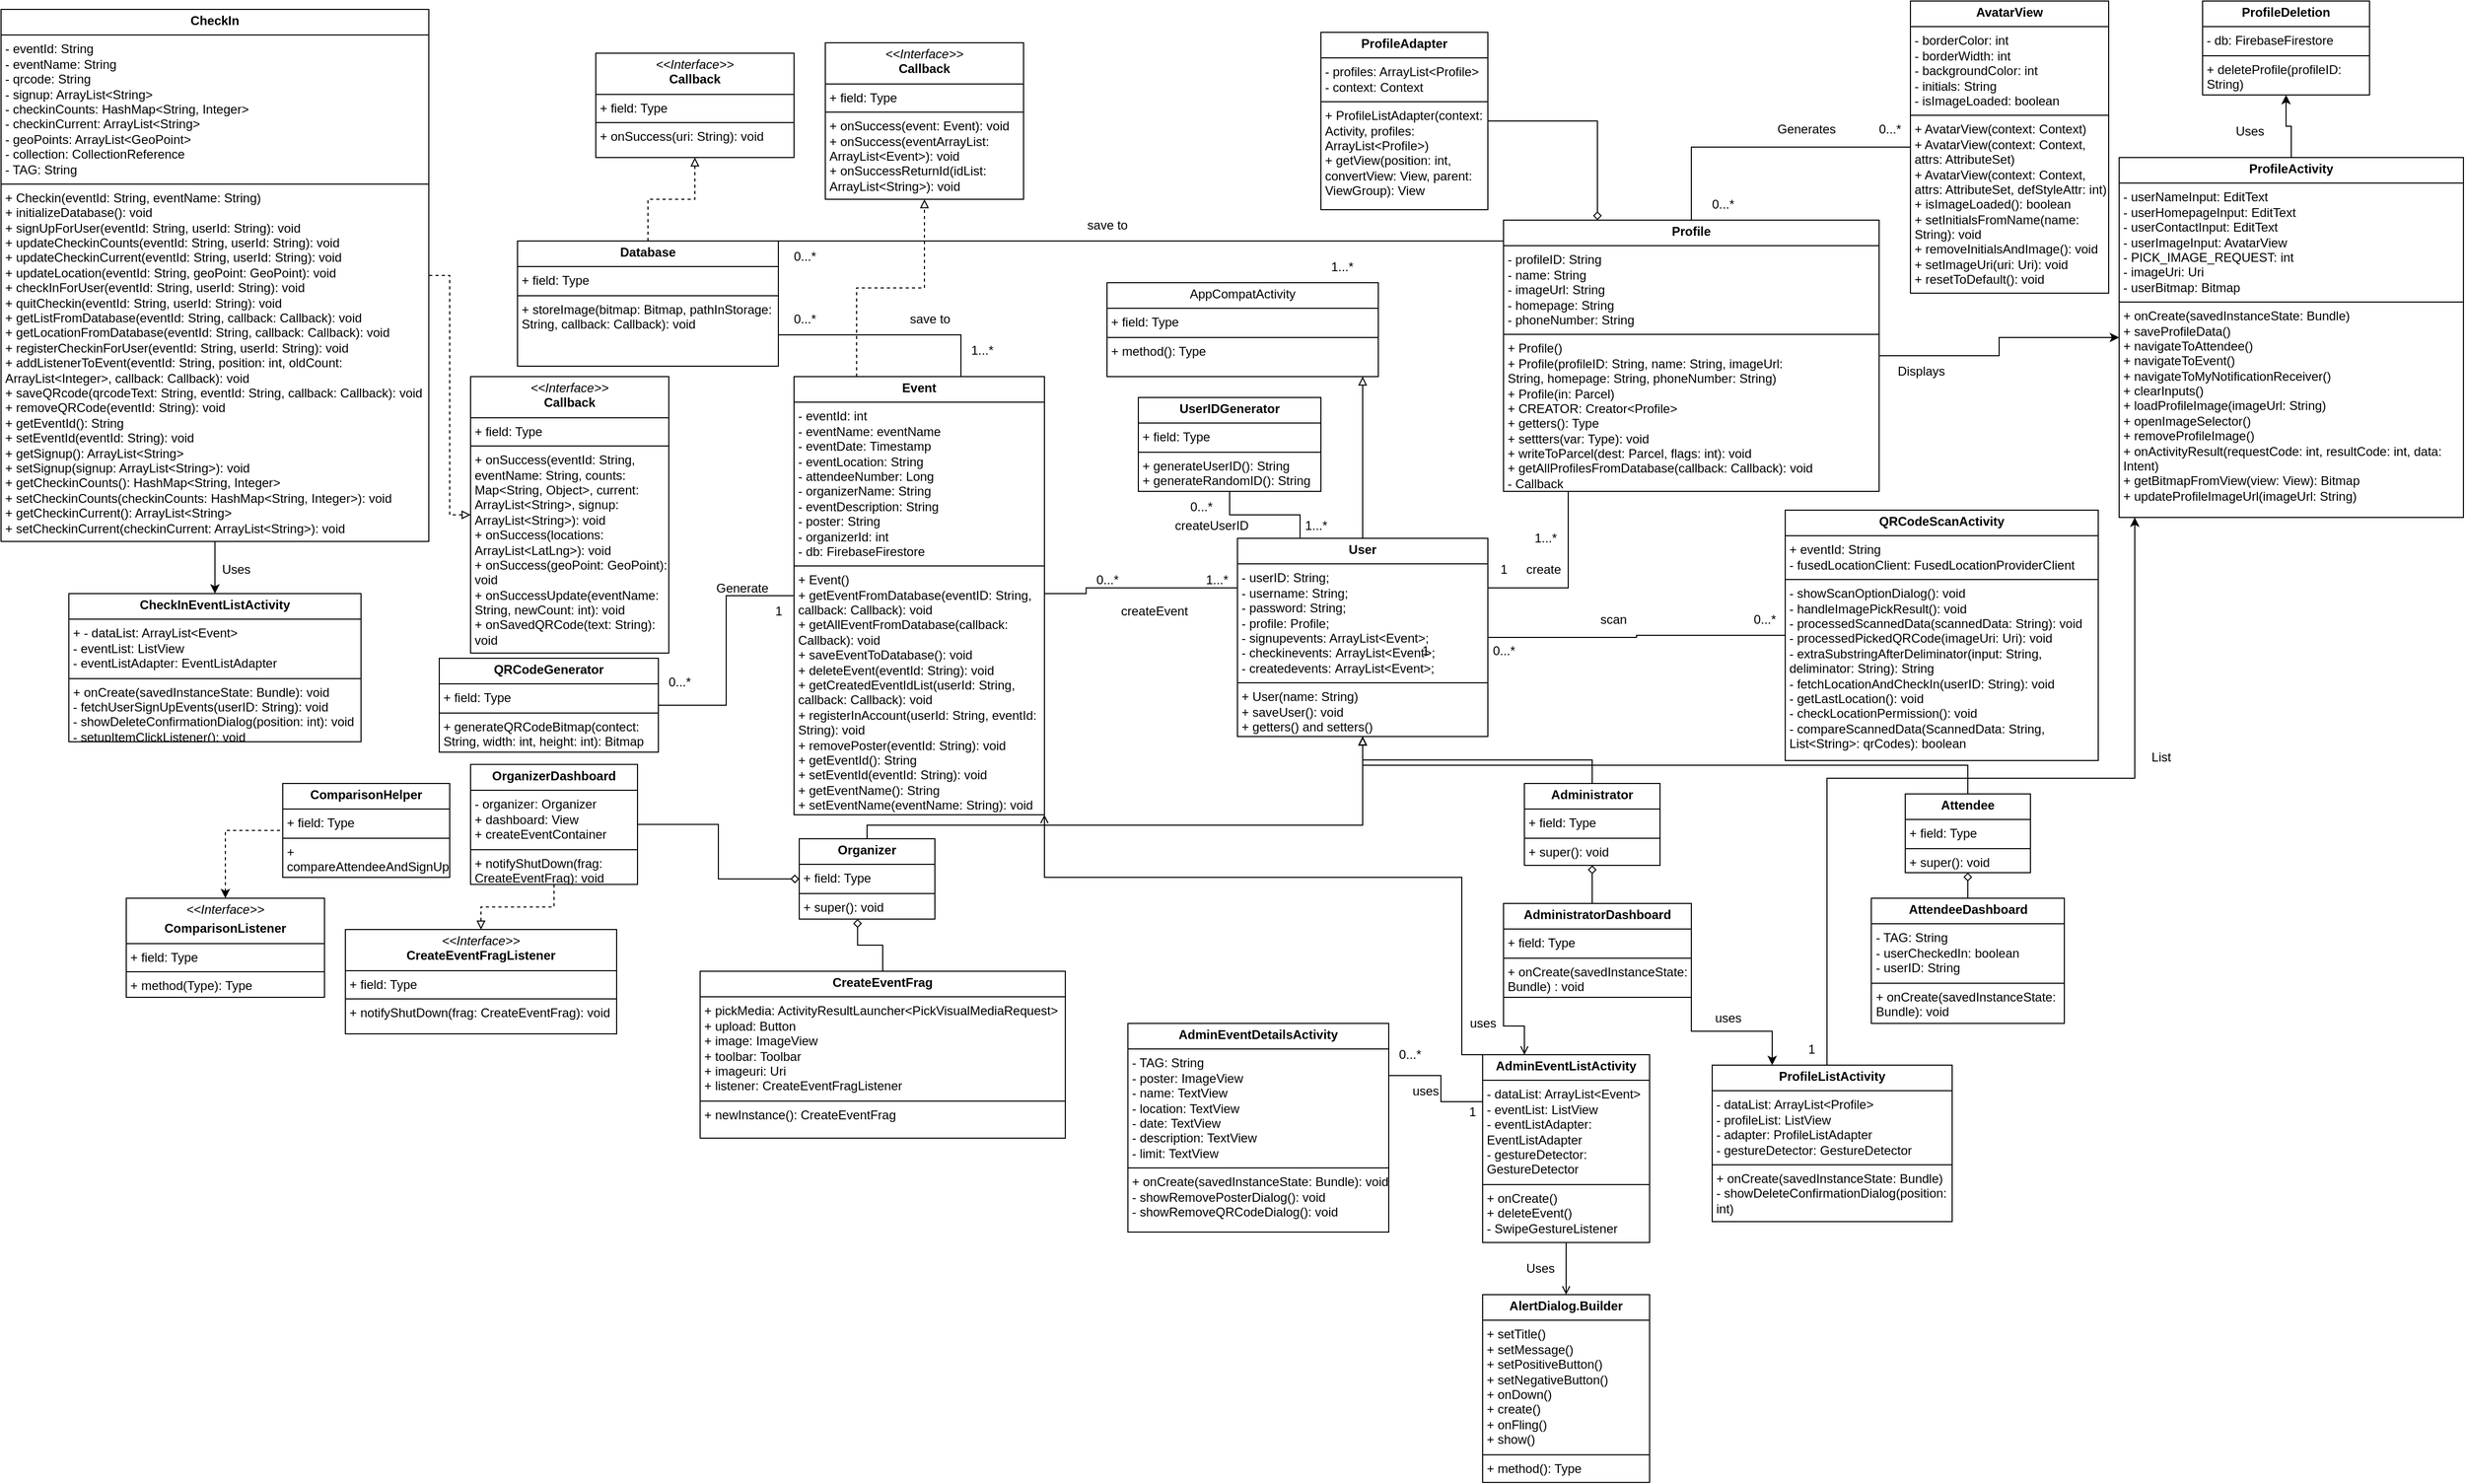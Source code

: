 <mxfile version="24.2.2" type="github">
  <diagram name="Page-1" id="J35sRBXo90A8_cbNqQOU">
    <mxGraphModel dx="1909" dy="595" grid="1" gridSize="10" guides="1" tooltips="1" connect="1" arrows="1" fold="1" page="1" pageScale="1" pageWidth="850" pageHeight="1100" math="0" shadow="0">
      <root>
        <mxCell id="0" />
        <mxCell id="1" parent="0" />
        <mxCell id="WPeFzwkXg94GIZhLmHgt-10" value="&lt;p style=&quot;margin:0px;margin-top:4px;text-align:center;&quot;&gt;&lt;span style=&quot;font-weight: 700;&quot;&gt;User&lt;/span&gt;&lt;br&gt;&lt;/p&gt;&lt;hr size=&quot;1&quot; style=&quot;border-style:solid;&quot;&gt;&lt;p style=&quot;margin:0px;margin-left:4px;&quot;&gt;- userID: String;&lt;/p&gt;&lt;p style=&quot;margin:0px;margin-left:4px;&quot;&gt;- username: String;&lt;br&gt;&lt;/p&gt;&lt;p style=&quot;margin:0px;margin-left:4px;&quot;&gt;- password: String;&lt;br&gt;&lt;/p&gt;&lt;p style=&quot;margin:0px;margin-left:4px;&quot;&gt;- profile: Profile;&lt;/p&gt;&lt;p style=&quot;margin:0px;margin-left:4px;&quot;&gt;- signupevents: ArrayList&amp;lt;Event&amp;gt;;&lt;/p&gt;&lt;p style=&quot;margin:0px;margin-left:4px;&quot;&gt;- checkinevents:&amp;nbsp;&lt;span style=&quot;background-color: initial;&quot;&gt;ArrayList&amp;lt;Event&amp;gt;;&lt;/span&gt;&lt;/p&gt;&lt;p style=&quot;margin:0px;margin-left:4px;&quot;&gt;- createdevents:&amp;nbsp;&lt;span style=&quot;background-color: initial;&quot;&gt;ArrayList&amp;lt;Event&amp;gt;;&lt;/span&gt;&lt;/p&gt;&lt;hr size=&quot;1&quot; style=&quot;border-style:solid;&quot;&gt;&lt;p style=&quot;margin:0px;margin-left:4px;&quot;&gt;+ User(name: String)&lt;/p&gt;&lt;p style=&quot;margin:0px;margin-left:4px;&quot;&gt;+ saveUser(): void&lt;/p&gt;&lt;p style=&quot;margin:0px;margin-left:4px;&quot;&gt;+ getters() and setters()&lt;/p&gt;" style="verticalAlign=top;align=left;overflow=fill;html=1;whiteSpace=wrap;" parent="1" vertex="1">
          <mxGeometry x="345" y="535" width="240" height="190" as="geometry" />
        </mxCell>
        <mxCell id="XLVlxGefPMWBj1lpJ0U2-4" style="edgeStyle=orthogonalEdgeStyle;rounded=0;orthogonalLoop=1;jettySize=auto;html=1;exitX=0.5;exitY=0;exitDx=0;exitDy=0;entryX=0.5;entryY=1;entryDx=0;entryDy=0;endArrow=block;endFill=0;" parent="1" source="WPeFzwkXg94GIZhLmHgt-15" target="WPeFzwkXg94GIZhLmHgt-10" edge="1">
          <mxGeometry relative="1" as="geometry">
            <Array as="points">
              <mxPoint x="-10" y="810" />
              <mxPoint x="465" y="810" />
            </Array>
          </mxGeometry>
        </mxCell>
        <mxCell id="WPeFzwkXg94GIZhLmHgt-15" value="&lt;p style=&quot;margin:0px;margin-top:4px;text-align:center;&quot;&gt;&lt;b&gt;Organizer&lt;/b&gt;&lt;/p&gt;&lt;hr size=&quot;1&quot; style=&quot;border-style:solid;&quot;&gt;&lt;p style=&quot;margin:0px;margin-left:4px;&quot;&gt;+ field: Type&lt;br&gt;&lt;/p&gt;&lt;hr size=&quot;1&quot; style=&quot;border-style:solid;&quot;&gt;&lt;p style=&quot;margin:0px;margin-left:4px;&quot;&gt;+ super(): void&lt;/p&gt;" style="verticalAlign=top;align=left;overflow=fill;html=1;whiteSpace=wrap;" parent="1" vertex="1">
          <mxGeometry x="-75" y="823" width="130" height="77" as="geometry" />
        </mxCell>
        <mxCell id="XLVlxGefPMWBj1lpJ0U2-2" style="edgeStyle=orthogonalEdgeStyle;rounded=0;orthogonalLoop=1;jettySize=auto;html=1;exitX=0.5;exitY=0;exitDx=0;exitDy=0;entryX=0.5;entryY=1;entryDx=0;entryDy=0;endArrow=block;endFill=0;" parent="1" source="WPeFzwkXg94GIZhLmHgt-16" target="WPeFzwkXg94GIZhLmHgt-10" edge="1">
          <mxGeometry relative="1" as="geometry" />
        </mxCell>
        <mxCell id="WPeFzwkXg94GIZhLmHgt-16" value="&lt;p style=&quot;margin:0px;margin-top:4px;text-align:center;&quot;&gt;&lt;span style=&quot;font-weight: 700;&quot;&gt;Administrator&lt;/span&gt;&lt;br&gt;&lt;/p&gt;&lt;hr size=&quot;1&quot; style=&quot;border-style:solid;&quot;&gt;&lt;p style=&quot;margin:0px;margin-left:4px;&quot;&gt;+ field: Type&lt;br&gt;&lt;/p&gt;&lt;hr size=&quot;1&quot; style=&quot;border-style:solid;&quot;&gt;&lt;p style=&quot;margin:0px;margin-left:4px;&quot;&gt;+ super(): void&lt;/p&gt;" style="verticalAlign=top;align=left;overflow=fill;html=1;whiteSpace=wrap;" parent="1" vertex="1">
          <mxGeometry x="620" y="770" width="130" height="78.5" as="geometry" />
        </mxCell>
        <mxCell id="XLVlxGefPMWBj1lpJ0U2-1" style="edgeStyle=orthogonalEdgeStyle;rounded=0;orthogonalLoop=1;jettySize=auto;html=1;exitX=0.5;exitY=0;exitDx=0;exitDy=0;endArrow=block;endFill=0;" parent="1" source="WPeFzwkXg94GIZhLmHgt-17" target="WPeFzwkXg94GIZhLmHgt-10" edge="1">
          <mxGeometry relative="1" as="geometry" />
        </mxCell>
        <mxCell id="WPeFzwkXg94GIZhLmHgt-17" value="&lt;p style=&quot;margin:0px;margin-top:4px;text-align:center;&quot;&gt;&lt;b&gt;Attendee&lt;/b&gt;&lt;/p&gt;&lt;hr size=&quot;1&quot; style=&quot;border-style:solid;&quot;&gt;&lt;p style=&quot;margin:0px;margin-left:4px;&quot;&gt;+ field: Type&lt;br&gt;&lt;/p&gt;&lt;hr size=&quot;1&quot; style=&quot;border-style:solid;&quot;&gt;&lt;p style=&quot;margin:0px;margin-left:4px;&quot;&gt;+ super(): void&lt;/p&gt;" style="verticalAlign=top;align=left;overflow=fill;html=1;whiteSpace=wrap;" parent="1" vertex="1">
          <mxGeometry x="985" y="780" width="120" height="75.5" as="geometry" />
        </mxCell>
        <mxCell id="WPeFzwkXg94GIZhLmHgt-24" style="edgeStyle=orthogonalEdgeStyle;rounded=0;orthogonalLoop=1;jettySize=auto;html=1;exitX=1;exitY=0.5;exitDx=0;exitDy=0;entryX=0;entryY=0.25;entryDx=0;entryDy=0;endArrow=none;endFill=0;" parent="1" source="WPeFzwkXg94GIZhLmHgt-18" target="WPeFzwkXg94GIZhLmHgt-10" edge="1">
          <mxGeometry relative="1" as="geometry">
            <Array as="points">
              <mxPoint x="200" y="588" />
            </Array>
          </mxGeometry>
        </mxCell>
        <mxCell id="yjo2Gp_yLV4FWqsMjtJI-7" style="edgeStyle=orthogonalEdgeStyle;rounded=0;orthogonalLoop=1;jettySize=auto;html=1;exitX=0.25;exitY=0;exitDx=0;exitDy=0;entryX=0.5;entryY=1;entryDx=0;entryDy=0;dashed=1;endArrow=block;endFill=0;" edge="1" parent="1" source="WPeFzwkXg94GIZhLmHgt-18" target="yjo2Gp_yLV4FWqsMjtJI-6">
          <mxGeometry relative="1" as="geometry" />
        </mxCell>
        <mxCell id="WPeFzwkXg94GIZhLmHgt-18" value="&lt;p style=&quot;margin:0px;margin-top:4px;text-align:center;&quot;&gt;&lt;b&gt;Event&lt;/b&gt;&lt;/p&gt;&lt;hr size=&quot;1&quot; style=&quot;border-style:solid;&quot;&gt;&lt;p style=&quot;margin:0px;margin-left:4px;&quot;&gt;-&amp;nbsp;&lt;span style=&quot;background-color: initial;&quot;&gt;eventId: int&lt;/span&gt;&lt;/p&gt;&lt;p style=&quot;margin:0px;margin-left:4px;&quot;&gt;- eventName: eventName&lt;/p&gt;&lt;p style=&quot;margin:0px;margin-left:4px;&quot;&gt;- eventDate: Timestamp&lt;/p&gt;&lt;p style=&quot;margin:0px;margin-left:4px;&quot;&gt;- eventLocation: String&lt;/p&gt;&lt;p style=&quot;margin:0px;margin-left:4px;&quot;&gt;- attendeeNumber: Long&lt;/p&gt;&lt;p style=&quot;margin:0px;margin-left:4px;&quot;&gt;- organizerName: String&lt;/p&gt;&lt;p style=&quot;margin:0px;margin-left:4px;&quot;&gt;- eventDescription: String&lt;/p&gt;&lt;p style=&quot;margin:0px;margin-left:4px;&quot;&gt;- poster: String&lt;/p&gt;&lt;p style=&quot;margin:0px;margin-left:4px;&quot;&gt;- organizerId: int&lt;/p&gt;&lt;p style=&quot;margin:0px;margin-left:4px;&quot;&gt;&lt;span style=&quot;background-color: initial;&quot;&gt;- db: FirebaseFirestore&lt;/span&gt;&lt;/p&gt;&lt;hr size=&quot;1&quot; style=&quot;border-style:solid;&quot;&gt;&lt;p style=&quot;margin:0px;margin-left:4px;&quot;&gt;+ Event()&lt;/p&gt;&lt;p style=&quot;margin:0px;margin-left:4px;&quot;&gt;+ getEventFromDatabase(eventID: String, callback: Callback): void&lt;/p&gt;&lt;p style=&quot;margin:0px;margin-left:4px;&quot;&gt;+ getAllEventFromDatabase(callback: Callback): void&lt;/p&gt;&lt;p style=&quot;margin:0px;margin-left:4px;&quot;&gt;+ saveEventToDatabase(): void&lt;/p&gt;&lt;p style=&quot;margin:0px;margin-left:4px;&quot;&gt;+ deleteEvent(eventId: String): void&amp;nbsp;&lt;/p&gt;&lt;p style=&quot;margin:0px;margin-left:4px;&quot;&gt;+ getCreatedEventIdList(userId: String, callback: Callback): void&lt;/p&gt;&lt;p style=&quot;margin:0px;margin-left:4px;&quot;&gt;+ registerInAccount(userId: String, eventId: String): void&lt;/p&gt;&lt;p style=&quot;margin:0px;margin-left:4px;&quot;&gt;+ removePoster(eventId: String): void&lt;/p&gt;&lt;p style=&quot;margin:0px;margin-left:4px;&quot;&gt;+ getEventId(): String&lt;/p&gt;&lt;p style=&quot;margin:0px;margin-left:4px;&quot;&gt;+ setEventId(eventId: String): void&lt;/p&gt;&lt;p style=&quot;margin:0px;margin-left:4px;&quot;&gt;+ getEventName(): String&lt;/p&gt;&lt;p style=&quot;margin:0px;margin-left:4px;&quot;&gt;+ setEventName(eventName: String): void&lt;/p&gt;&lt;p style=&quot;margin:0px;margin-left:4px;&quot;&gt;&lt;br&gt;&lt;/p&gt;" style="verticalAlign=top;align=left;overflow=fill;html=1;whiteSpace=wrap;" parent="1" vertex="1">
          <mxGeometry x="-80" y="380" width="240" height="420" as="geometry" />
        </mxCell>
        <mxCell id="WPeFzwkXg94GIZhLmHgt-25" style="edgeStyle=orthogonalEdgeStyle;rounded=0;orthogonalLoop=1;jettySize=auto;html=1;exitX=0.5;exitY=1;exitDx=0;exitDy=0;entryX=1;entryY=0.25;entryDx=0;entryDy=0;endArrow=none;endFill=0;" parent="1" source="WPeFzwkXg94GIZhLmHgt-19" target="WPeFzwkXg94GIZhLmHgt-10" edge="1">
          <mxGeometry relative="1" as="geometry">
            <Array as="points">
              <mxPoint x="662" y="583" />
            </Array>
          </mxGeometry>
        </mxCell>
        <mxCell id="yJpc8QZkgyVH1emFUSDa-1" style="edgeStyle=orthogonalEdgeStyle;rounded=0;orthogonalLoop=1;jettySize=auto;html=1;exitX=0;exitY=0;exitDx=0;exitDy=0;entryX=0.5;entryY=0;entryDx=0;entryDy=0;endArrow=none;endFill=0;" parent="1" source="WPeFzwkXg94GIZhLmHgt-19" target="WPeFzwkXg94GIZhLmHgt-35" edge="1">
          <mxGeometry relative="1" as="geometry">
            <Array as="points">
              <mxPoint x="470" y="250" />
              <mxPoint x="-55" y="250" />
            </Array>
          </mxGeometry>
        </mxCell>
        <mxCell id="yjo2Gp_yLV4FWqsMjtJI-27" style="edgeStyle=orthogonalEdgeStyle;rounded=0;orthogonalLoop=1;jettySize=auto;html=1;exitX=1;exitY=0.5;exitDx=0;exitDy=0;entryX=0;entryY=0.5;entryDx=0;entryDy=0;" edge="1" parent="1" source="WPeFzwkXg94GIZhLmHgt-19" target="yjo2Gp_yLV4FWqsMjtJI-2">
          <mxGeometry relative="1" as="geometry" />
        </mxCell>
        <mxCell id="WPeFzwkXg94GIZhLmHgt-19" value="&lt;p style=&quot;margin:0px;margin-top:4px;text-align:center;&quot;&gt;&lt;b&gt;Profile&lt;/b&gt;&lt;/p&gt;&lt;hr size=&quot;1&quot; style=&quot;border-style:solid;&quot;&gt;&lt;p style=&quot;margin:0px;margin-left:4px;&quot;&gt;- profileID: String&lt;/p&gt;&lt;p style=&quot;margin:0px;margin-left:4px;&quot;&gt;- name: String&lt;/p&gt;&lt;p style=&quot;margin:0px;margin-left:4px;&quot;&gt;- imageUrl: String&lt;/p&gt;&lt;p style=&quot;margin:0px;margin-left:4px;&quot;&gt;- homepage: String&lt;/p&gt;&lt;p style=&quot;margin:0px;margin-left:4px;&quot;&gt;- phoneNumber: String&lt;/p&gt;&lt;hr size=&quot;1&quot; style=&quot;border-style:solid;&quot;&gt;&lt;p style=&quot;margin:0px;margin-left:4px;&quot;&gt;+ Profile()&lt;/p&gt;&lt;p style=&quot;margin:0px;margin-left:4px;&quot;&gt;&lt;span style=&quot;background-color: initial;&quot;&gt;+ Profile(profileID: String,&amp;nbsp;&lt;/span&gt;&lt;span style=&quot;background-color: initial;&quot;&gt;name: String,&amp;nbsp;&lt;/span&gt;&lt;span style=&quot;background-color: initial;&quot;&gt;imageUrl: String,&amp;nbsp;&lt;/span&gt;&lt;span style=&quot;background-color: initial;&quot;&gt;homepage: String,&amp;nbsp;&lt;/span&gt;&lt;span style=&quot;background-color: initial;&quot;&gt;phoneNumber: String)&amp;nbsp;&lt;/span&gt;&lt;/p&gt;&lt;p style=&quot;margin:0px;margin-left:4px;&quot;&gt;&lt;span style=&quot;background-color: initial;&quot;&gt;+ Profile(in: Parcel)&amp;nbsp;&lt;/span&gt;&lt;/p&gt;&lt;p style=&quot;margin:0px;margin-left:4px;&quot;&gt;&lt;span style=&quot;background-color: initial;&quot;&gt;+ CREATOR: Creator&amp;lt;Profile&amp;gt;&amp;nbsp;&lt;/span&gt;&lt;/p&gt;&lt;p style=&quot;margin:0px;margin-left:4px;&quot;&gt;+ getters(): Type&lt;/p&gt;&lt;p style=&quot;margin:0px;margin-left:4px;&quot;&gt;+ settters(var: Type&lt;span style=&quot;background-color: initial;&quot;&gt;): void&lt;/span&gt;&lt;/p&gt;&lt;p style=&quot;margin:0px;margin-left:4px;&quot;&gt;&lt;span style=&quot;background-color: initial;&quot;&gt;+ writeToParcel(dest: Parcel, flags: int): void&lt;br&gt;&lt;/span&gt;&lt;/p&gt;&lt;p style=&quot;margin: 0px 0px 0px 4px;&quot;&gt;&lt;span style=&quot;background-color: initial;&quot;&gt;+ getAllProfilesFromDatabase(callback: Callback): void&lt;/span&gt;&lt;/p&gt;&lt;p style=&quot;margin: 0px 0px 0px 4px;&quot;&gt;- Callback&amp;nbsp;&lt;/p&gt;&lt;p style=&quot;margin: 0px 0px 0px 4px;&quot;&gt;&lt;br&gt;&lt;/p&gt;" style="verticalAlign=top;align=left;overflow=fill;html=1;whiteSpace=wrap;" parent="1" vertex="1">
          <mxGeometry x="600" y="230" width="360" height="260" as="geometry" />
        </mxCell>
        <mxCell id="WPeFzwkXg94GIZhLmHgt-28" value="0...*" style="text;html=1;align=center;verticalAlign=middle;resizable=0;points=[];autosize=1;strokeColor=none;fillColor=none;" parent="1" vertex="1">
          <mxGeometry x="200" y="560" width="40" height="30" as="geometry" />
        </mxCell>
        <mxCell id="WPeFzwkXg94GIZhLmHgt-29" value="1...*" style="text;html=1;align=center;verticalAlign=middle;resizable=0;points=[];autosize=1;strokeColor=none;fillColor=none;" parent="1" vertex="1">
          <mxGeometry x="305" y="560" width="40" height="30" as="geometry" />
        </mxCell>
        <mxCell id="WPeFzwkXg94GIZhLmHgt-30" value="1...*" style="text;html=1;align=center;verticalAlign=middle;resizable=0;points=[];autosize=1;strokeColor=none;fillColor=none;" parent="1" vertex="1">
          <mxGeometry x="620" y="520" width="40" height="30" as="geometry" />
        </mxCell>
        <mxCell id="WPeFzwkXg94GIZhLmHgt-31" value="1" style="text;html=1;align=center;verticalAlign=middle;resizable=0;points=[];autosize=1;strokeColor=none;fillColor=none;" parent="1" vertex="1">
          <mxGeometry x="585" y="550" width="30" height="30" as="geometry" />
        </mxCell>
        <mxCell id="XLVlxGefPMWBj1lpJ0U2-21" style="edgeStyle=orthogonalEdgeStyle;rounded=0;orthogonalLoop=1;jettySize=auto;html=1;exitX=1;exitY=0.5;exitDx=0;exitDy=0;entryX=0;entryY=0.5;entryDx=0;entryDy=0;endArrow=none;endFill=0;" parent="1" source="WPeFzwkXg94GIZhLmHgt-32" target="WPeFzwkXg94GIZhLmHgt-18" edge="1">
          <mxGeometry relative="1" as="geometry" />
        </mxCell>
        <mxCell id="WPeFzwkXg94GIZhLmHgt-32" value="&lt;p style=&quot;margin:0px;margin-top:4px;text-align:center;&quot;&gt;&lt;b&gt;QRCodeGenerator&lt;/b&gt;&lt;/p&gt;&lt;hr size=&quot;1&quot; style=&quot;border-style:solid;&quot;&gt;&lt;p style=&quot;margin:0px;margin-left:4px;&quot;&gt;+ field: Type&lt;br&gt;&lt;/p&gt;&lt;hr size=&quot;1&quot; style=&quot;border-style:solid;&quot;&gt;&lt;p style=&quot;margin:0px;margin-left:4px;&quot;&gt;+ generateQRCodeBitmap(contect: String, width: int, height: int): Bitmap&lt;/p&gt;" style="verticalAlign=top;align=left;overflow=fill;html=1;whiteSpace=wrap;" parent="1" vertex="1">
          <mxGeometry x="-420" y="650" width="210" height="90" as="geometry" />
        </mxCell>
        <mxCell id="WPeFzwkXg94GIZhLmHgt-33" value="&lt;p style=&quot;margin:0px;margin-top:4px;text-align:center;&quot;&gt;&lt;i&gt;&amp;lt;&amp;lt;Interface&amp;gt;&amp;gt;&lt;/i&gt;&lt;br&gt;&lt;b&gt;Callback&lt;/b&gt;&lt;/p&gt;&lt;hr size=&quot;1&quot; style=&quot;border-style:solid;&quot;&gt;&lt;p style=&quot;margin:0px;margin-left:4px;&quot;&gt;+ field: Type&lt;br&gt;&lt;/p&gt;&lt;hr size=&quot;1&quot; style=&quot;border-style:solid;&quot;&gt;&lt;p style=&quot;margin:0px;margin-left:4px;&quot;&gt;+ onSuccess(uri: String): void&lt;br&gt;&lt;/p&gt;" style="verticalAlign=top;align=left;overflow=fill;html=1;whiteSpace=wrap;" parent="1" vertex="1">
          <mxGeometry x="-270" y="70" width="190" height="100" as="geometry" />
        </mxCell>
        <mxCell id="yJpc8QZkgyVH1emFUSDa-2" style="edgeStyle=orthogonalEdgeStyle;rounded=0;orthogonalLoop=1;jettySize=auto;html=1;entryX=0.5;entryY=0;entryDx=0;entryDy=0;endArrow=none;endFill=0;" parent="1" source="WPeFzwkXg94GIZhLmHgt-35" target="WPeFzwkXg94GIZhLmHgt-18" edge="1">
          <mxGeometry relative="1" as="geometry">
            <Array as="points">
              <mxPoint x="80" y="340" />
            </Array>
          </mxGeometry>
        </mxCell>
        <mxCell id="yjo2Gp_yLV4FWqsMjtJI-1" style="edgeStyle=orthogonalEdgeStyle;rounded=0;orthogonalLoop=1;jettySize=auto;html=1;exitX=0.5;exitY=0;exitDx=0;exitDy=0;entryX=0.5;entryY=1;entryDx=0;entryDy=0;dashed=1;endArrow=block;endFill=0;" edge="1" parent="1" source="WPeFzwkXg94GIZhLmHgt-35" target="WPeFzwkXg94GIZhLmHgt-33">
          <mxGeometry relative="1" as="geometry" />
        </mxCell>
        <mxCell id="WPeFzwkXg94GIZhLmHgt-35" value="&lt;p style=&quot;margin:0px;margin-top:4px;text-align:center;&quot;&gt;&lt;b&gt;Database&lt;/b&gt;&lt;/p&gt;&lt;hr size=&quot;1&quot; style=&quot;border-style:solid;&quot;&gt;&lt;p style=&quot;margin:0px;margin-left:4px;&quot;&gt;+ field: Type&lt;/p&gt;&lt;hr size=&quot;1&quot; style=&quot;border-style:solid;&quot;&gt;&lt;p style=&quot;margin:0px;margin-left:4px;&quot;&gt;+ storeImage(bitmap: Bitmap, pathInStorage: String, callback: Callback): void&lt;/p&gt;&lt;p style=&quot;margin:0px;margin-left:4px;&quot;&gt;&lt;br&gt;&lt;/p&gt;" style="verticalAlign=top;align=left;overflow=fill;html=1;whiteSpace=wrap;" parent="1" vertex="1">
          <mxGeometry x="-345" y="250" width="250" height="120" as="geometry" />
        </mxCell>
        <mxCell id="i9NQ23__nChv1Pb4dPMh-4" style="edgeStyle=orthogonalEdgeStyle;rounded=0;orthogonalLoop=1;jettySize=auto;html=1;exitX=0.5;exitY=1;exitDx=0;exitDy=0;endArrow=block;endFill=0;dashed=1;" parent="1" source="i9NQ23__nChv1Pb4dPMh-5" target="i9NQ23__nChv1Pb4dPMh-2" edge="1">
          <mxGeometry relative="1" as="geometry" />
        </mxCell>
        <mxCell id="i9NQ23__nChv1Pb4dPMh-1" value="&lt;p style=&quot;margin:0px;margin-top:4px;text-align:center;&quot;&gt;&lt;b&gt;CreateEventFrag&lt;/b&gt;&lt;/p&gt;&lt;hr size=&quot;1&quot; style=&quot;border-style:solid;&quot;&gt;&lt;p style=&quot;margin:0px;margin-left:4px;&quot;&gt;+ pickMedia: ActivityResultLauncher&amp;lt;PickVisualMediaRequest&amp;gt;&lt;/p&gt;&lt;p style=&quot;margin:0px;margin-left:4px;&quot;&gt;+ upload: Button&lt;/p&gt;&lt;p style=&quot;margin:0px;margin-left:4px;&quot;&gt;+ image: ImageView&lt;/p&gt;&lt;p style=&quot;margin:0px;margin-left:4px;&quot;&gt;+ toolbar: Toolbar&lt;/p&gt;&lt;p style=&quot;margin:0px;margin-left:4px;&quot;&gt;+ imageuri: Uri&lt;/p&gt;&lt;p style=&quot;margin:0px;margin-left:4px;&quot;&gt;+ listener: CreateEventFragListener&lt;/p&gt;&lt;hr size=&quot;1&quot; style=&quot;border-style:solid;&quot;&gt;&lt;p style=&quot;margin:0px;margin-left:4px;&quot;&gt;+ newInstance(): CreateEventFrag&lt;/p&gt;" style="verticalAlign=top;align=left;overflow=fill;html=1;whiteSpace=wrap;" parent="1" vertex="1">
          <mxGeometry x="-170" y="950" width="350" height="160" as="geometry" />
        </mxCell>
        <mxCell id="i9NQ23__nChv1Pb4dPMh-2" value="&lt;p style=&quot;margin:0px;margin-top:4px;text-align:center;&quot;&gt;&lt;i&gt;&amp;lt;&amp;lt;Interface&amp;gt;&amp;gt;&lt;/i&gt;&lt;br&gt;&lt;b&gt;CreateEventFragListener&lt;/b&gt;&lt;/p&gt;&lt;hr size=&quot;1&quot; style=&quot;border-style:solid;&quot;&gt;&lt;p style=&quot;margin:0px;margin-left:4px;&quot;&gt;+ field: Type&lt;br&gt;&lt;/p&gt;&lt;hr size=&quot;1&quot; style=&quot;border-style:solid;&quot;&gt;&lt;p style=&quot;margin:0px;margin-left:4px;&quot;&gt;+ notifyShutDown(frag: CreateEventFrag): void&lt;br&gt;&lt;/p&gt;" style="verticalAlign=top;align=left;overflow=fill;html=1;whiteSpace=wrap;" parent="1" vertex="1">
          <mxGeometry x="-510" y="910" width="260" height="100" as="geometry" />
        </mxCell>
        <mxCell id="i9NQ23__nChv1Pb4dPMh-3" style="edgeStyle=orthogonalEdgeStyle;rounded=0;orthogonalLoop=1;jettySize=auto;html=1;exitX=0.5;exitY=0;exitDx=0;exitDy=0;entryX=0.43;entryY=1;entryDx=0;entryDy=0;entryPerimeter=0;endArrow=diamond;endFill=0;" parent="1" source="i9NQ23__nChv1Pb4dPMh-1" target="WPeFzwkXg94GIZhLmHgt-15" edge="1">
          <mxGeometry relative="1" as="geometry" />
        </mxCell>
        <mxCell id="i9NQ23__nChv1Pb4dPMh-6" style="edgeStyle=orthogonalEdgeStyle;rounded=0;orthogonalLoop=1;jettySize=auto;html=1;entryX=0;entryY=0.5;entryDx=0;entryDy=0;endArrow=diamond;endFill=0;" parent="1" source="i9NQ23__nChv1Pb4dPMh-5" target="WPeFzwkXg94GIZhLmHgt-15" edge="1">
          <mxGeometry relative="1" as="geometry" />
        </mxCell>
        <mxCell id="i9NQ23__nChv1Pb4dPMh-5" value="&lt;p style=&quot;margin:0px;margin-top:4px;text-align:center;&quot;&gt;&lt;b&gt;OrganizerDashboard&lt;/b&gt;&lt;br&gt;&lt;/p&gt;&lt;hr size=&quot;1&quot; style=&quot;border-style:solid;&quot;&gt;&lt;p style=&quot;margin:0px;margin-left:4px;&quot;&gt;- organizer: Organizer&lt;/p&gt;&lt;p style=&quot;margin:0px;margin-left:4px;&quot;&gt;+ dashboard: View&lt;/p&gt;&lt;p style=&quot;margin:0px;margin-left:4px;&quot;&gt;+ createEventContainer&lt;/p&gt;&lt;hr size=&quot;1&quot; style=&quot;border-style:solid;&quot;&gt;&lt;p style=&quot;margin:0px;margin-left:4px;&quot;&gt;+ notifyShutDown&lt;span style=&quot;background-color: initial;&quot;&gt;(frag: CreateEventFrag): void&lt;/span&gt;&lt;/p&gt;" style="verticalAlign=top;align=left;overflow=fill;html=1;whiteSpace=wrap;" parent="1" vertex="1">
          <mxGeometry x="-390" y="751.75" width="160" height="115" as="geometry" />
        </mxCell>
        <mxCell id="i9NQ23__nChv1Pb4dPMh-10" style="edgeStyle=orthogonalEdgeStyle;rounded=0;orthogonalLoop=1;jettySize=auto;html=1;endArrow=block;endFill=0;" parent="1" source="WPeFzwkXg94GIZhLmHgt-10" target="i9NQ23__nChv1Pb4dPMh-9" edge="1">
          <mxGeometry relative="1" as="geometry">
            <mxPoint x="510" y="890" as="targetPoint" />
            <Array as="points">
              <mxPoint x="350" y="550" />
              <mxPoint x="350" y="550" />
            </Array>
          </mxGeometry>
        </mxCell>
        <mxCell id="i9NQ23__nChv1Pb4dPMh-9" value="&lt;p style=&quot;margin:0px;margin-top:4px;text-align:center;&quot;&gt;AppCompatActivity&lt;/p&gt;&lt;hr size=&quot;1&quot; style=&quot;border-style:solid;&quot;&gt;&lt;p style=&quot;margin:0px;margin-left:4px;&quot;&gt;+ field: Type&lt;br&gt;&lt;/p&gt;&lt;hr size=&quot;1&quot; style=&quot;border-style:solid;&quot;&gt;&lt;p style=&quot;margin:0px;margin-left:4px;&quot;&gt;+ method(): Type&lt;/p&gt;" style="verticalAlign=top;align=left;overflow=fill;html=1;whiteSpace=wrap;" parent="1" vertex="1">
          <mxGeometry x="220" y="290" width="260" height="90" as="geometry" />
        </mxCell>
        <mxCell id="yJpc8QZkgyVH1emFUSDa-3" value="1...*" style="text;html=1;align=center;verticalAlign=middle;resizable=0;points=[];autosize=1;strokeColor=none;fillColor=none;" parent="1" vertex="1">
          <mxGeometry x="80" y="340" width="40" height="30" as="geometry" />
        </mxCell>
        <mxCell id="yJpc8QZkgyVH1emFUSDa-4" value="0...*" style="text;html=1;align=center;verticalAlign=middle;resizable=0;points=[];autosize=1;strokeColor=none;fillColor=none;" parent="1" vertex="1">
          <mxGeometry x="-90" y="310" width="40" height="30" as="geometry" />
        </mxCell>
        <mxCell id="yJpc8QZkgyVH1emFUSDa-5" value="0...*" style="text;html=1;align=center;verticalAlign=middle;resizable=0;points=[];autosize=1;strokeColor=none;fillColor=none;" parent="1" vertex="1">
          <mxGeometry x="-90" y="250" width="40" height="30" as="geometry" />
        </mxCell>
        <mxCell id="yJpc8QZkgyVH1emFUSDa-6" value="1...*" style="text;html=1;align=center;verticalAlign=middle;resizable=0;points=[];autosize=1;strokeColor=none;fillColor=none;" parent="1" vertex="1">
          <mxGeometry x="425" y="260" width="40" height="30" as="geometry" />
        </mxCell>
        <mxCell id="yJpc8QZkgyVH1emFUSDa-7" value="create" style="text;html=1;align=center;verticalAlign=middle;resizable=0;points=[];autosize=1;strokeColor=none;fillColor=none;" parent="1" vertex="1">
          <mxGeometry x="607.5" y="550" width="60" height="30" as="geometry" />
        </mxCell>
        <mxCell id="yJpc8QZkgyVH1emFUSDa-8" value="createEvent" style="text;html=1;align=center;verticalAlign=middle;resizable=0;points=[];autosize=1;strokeColor=none;fillColor=none;" parent="1" vertex="1">
          <mxGeometry x="220" y="590" width="90" height="30" as="geometry" />
        </mxCell>
        <mxCell id="yJpc8QZkgyVH1emFUSDa-9" value="save to" style="text;html=1;align=center;verticalAlign=middle;resizable=0;points=[];autosize=1;strokeColor=none;fillColor=none;" parent="1" vertex="1">
          <mxGeometry x="20" y="310" width="60" height="30" as="geometry" />
        </mxCell>
        <mxCell id="yJpc8QZkgyVH1emFUSDa-11" value="save to" style="text;html=1;align=center;verticalAlign=middle;resizable=0;points=[];autosize=1;strokeColor=none;fillColor=none;" parent="1" vertex="1">
          <mxGeometry x="190" y="220" width="60" height="30" as="geometry" />
        </mxCell>
        <mxCell id="XLVlxGefPMWBj1lpJ0U2-5" style="edgeStyle=orthogonalEdgeStyle;rounded=0;orthogonalLoop=1;jettySize=auto;html=1;exitX=0;exitY=0.5;exitDx=0;exitDy=0;endArrow=none;endFill=0;" parent="1" source="yJpc8QZkgyVH1emFUSDa-19" target="WPeFzwkXg94GIZhLmHgt-10" edge="1">
          <mxGeometry relative="1" as="geometry" />
        </mxCell>
        <mxCell id="yJpc8QZkgyVH1emFUSDa-19" value="&lt;p style=&quot;margin:0px;margin-top:4px;text-align:center;&quot;&gt;&lt;b&gt;QRCodeScanActivity&lt;/b&gt;&lt;/p&gt;&lt;hr size=&quot;1&quot; style=&quot;border-style:solid;&quot;&gt;&lt;p style=&quot;margin:0px;margin-left:4px;&quot;&gt;+ eventId: String&lt;/p&gt;&lt;p style=&quot;margin:0px;margin-left:4px;&quot;&gt;- fusedLocationClient: FusedLocationProviderClient&lt;/p&gt;&lt;hr size=&quot;1&quot; style=&quot;border-style:solid;&quot;&gt;&lt;p style=&quot;margin:0px;margin-left:4px;&quot;&gt;- showScanOptionDialog(): void&lt;/p&gt;&lt;p style=&quot;margin:0px;margin-left:4px;&quot;&gt;- handleImagePickResult(): void&lt;/p&gt;&lt;p style=&quot;margin:0px;margin-left:4px;&quot;&gt;- processedScannedData(scannedData: String): void&lt;/p&gt;&lt;p style=&quot;margin:0px;margin-left:4px;&quot;&gt;- processedPickedQRCode(imageUri: Uri): void&lt;br&gt;&lt;/p&gt;&lt;p style=&quot;margin:0px;margin-left:4px;&quot;&gt;- extraSubstringAfterDeliminator(input: String, deliminator: String): String&lt;/p&gt;&lt;p style=&quot;margin:0px;margin-left:4px;&quot;&gt;- fetchLocationAndCheckIn(userID: String): void&lt;/p&gt;&lt;p style=&quot;margin:0px;margin-left:4px;&quot;&gt;- getLastLocation(): void&lt;/p&gt;&lt;p style=&quot;margin:0px;margin-left:4px;&quot;&gt;- checkLocationPermission(): void&lt;/p&gt;&lt;p style=&quot;margin:0px;margin-left:4px;&quot;&gt;- compareScannedData(ScannedData: String, List&amp;lt;String&amp;gt;: qrCodes): boolean&lt;/p&gt;" style="verticalAlign=top;align=left;overflow=fill;html=1;whiteSpace=wrap;" parent="1" vertex="1">
          <mxGeometry x="870" y="508" width="300" height="240" as="geometry" />
        </mxCell>
        <mxCell id="yJpc8QZkgyVH1emFUSDa-21" value="1" style="text;html=1;align=center;verticalAlign=middle;resizable=0;points=[];autosize=1;strokeColor=none;fillColor=none;" parent="1" vertex="1">
          <mxGeometry x="510" y="628" width="30" height="30" as="geometry" />
        </mxCell>
        <mxCell id="yJpc8QZkgyVH1emFUSDa-22" value="0...*" style="text;html=1;align=center;verticalAlign=middle;resizable=0;points=[];autosize=1;strokeColor=none;fillColor=none;" parent="1" vertex="1">
          <mxGeometry x="580" y="628" width="40" height="30" as="geometry" />
        </mxCell>
        <mxCell id="yJpc8QZkgyVH1emFUSDa-23" value="scan" style="text;html=1;align=center;verticalAlign=middle;resizable=0;points=[];autosize=1;strokeColor=none;fillColor=none;" parent="1" vertex="1">
          <mxGeometry x="680" y="598" width="50" height="30" as="geometry" />
        </mxCell>
        <mxCell id="yJpc8QZkgyVH1emFUSDa-26" style="edgeStyle=orthogonalEdgeStyle;rounded=0;orthogonalLoop=1;jettySize=auto;html=1;entryX=0.25;entryY=0;entryDx=0;entryDy=0;endArrow=diamond;endFill=0;" parent="1" source="yJpc8QZkgyVH1emFUSDa-24" target="WPeFzwkXg94GIZhLmHgt-19" edge="1">
          <mxGeometry relative="1" as="geometry" />
        </mxCell>
        <mxCell id="yJpc8QZkgyVH1emFUSDa-24" value="&lt;p style=&quot;margin:0px;margin-top:4px;text-align:center;&quot;&gt;&lt;b&gt;ProfileAdapter&lt;/b&gt;&lt;/p&gt;&lt;hr size=&quot;1&quot; style=&quot;border-style:solid;&quot;&gt;&lt;p style=&quot;margin:0px;margin-left:4px;&quot;&gt;- profiles: ArrayList&amp;lt;Profile&amp;gt;&lt;br&gt;&lt;/p&gt;&lt;p style=&quot;margin:0px;margin-left:4px;&quot;&gt;- context: Context&lt;/p&gt;&lt;hr size=&quot;1&quot; style=&quot;border-style:solid;&quot;&gt;&lt;p style=&quot;margin:0px;margin-left:4px;&quot;&gt;+ ProfileListAdapter(context: Activity, profiles: ArrayList&amp;lt;Profile&amp;gt;)&lt;/p&gt;&lt;p style=&quot;margin:0px;margin-left:4px;&quot;&gt;&lt;span style=&quot;background-color: initial;&quot;&gt;+ getView(position: int, convertView: View, parent: ViewGroup): View&lt;/span&gt;&lt;/p&gt;" style="verticalAlign=top;align=left;overflow=fill;html=1;whiteSpace=wrap;" parent="1" vertex="1">
          <mxGeometry x="425" y="50" width="160" height="170" as="geometry" />
        </mxCell>
        <mxCell id="XLVlxGefPMWBj1lpJ0U2-6" value="0...*" style="text;html=1;align=center;verticalAlign=middle;resizable=0;points=[];autosize=1;strokeColor=none;fillColor=none;" parent="1" vertex="1">
          <mxGeometry x="830" y="598" width="40" height="30" as="geometry" />
        </mxCell>
        <mxCell id="XLVlxGefPMWBj1lpJ0U2-16" style="edgeStyle=orthogonalEdgeStyle;rounded=0;orthogonalLoop=1;jettySize=auto;html=1;entryX=0.25;entryY=0;entryDx=0;entryDy=0;endArrow=none;endFill=0;" parent="1" source="XLVlxGefPMWBj1lpJ0U2-15" target="WPeFzwkXg94GIZhLmHgt-10" edge="1">
          <mxGeometry relative="1" as="geometry" />
        </mxCell>
        <mxCell id="XLVlxGefPMWBj1lpJ0U2-15" value="&lt;p style=&quot;margin:0px;margin-top:4px;text-align:center;&quot;&gt;&lt;b&gt;UserIDGenerator&lt;/b&gt;&lt;/p&gt;&lt;hr size=&quot;1&quot; style=&quot;border-style:solid;&quot;&gt;&lt;p style=&quot;margin:0px;margin-left:4px;&quot;&gt;+ field: Type&lt;/p&gt;&lt;hr size=&quot;1&quot; style=&quot;border-style:solid;&quot;&gt;&lt;p style=&quot;margin:0px;margin-left:4px;&quot;&gt;+ generateUserID(): String&lt;/p&gt;&lt;p style=&quot;margin:0px;margin-left:4px;&quot;&gt;+ generateRandomID(): String&lt;/p&gt;" style="verticalAlign=top;align=left;overflow=fill;html=1;whiteSpace=wrap;" parent="1" vertex="1">
          <mxGeometry x="250" y="400" width="175" height="90" as="geometry" />
        </mxCell>
        <mxCell id="XLVlxGefPMWBj1lpJ0U2-17" value="createUserID" style="text;html=1;align=center;verticalAlign=middle;resizable=0;points=[];autosize=1;strokeColor=none;fillColor=none;" parent="1" vertex="1">
          <mxGeometry x="275" y="508" width="90" height="30" as="geometry" />
        </mxCell>
        <mxCell id="XLVlxGefPMWBj1lpJ0U2-18" value="1...*" style="text;html=1;align=center;verticalAlign=middle;resizable=0;points=[];autosize=1;strokeColor=none;fillColor=none;" parent="1" vertex="1">
          <mxGeometry x="400" y="508" width="40" height="30" as="geometry" />
        </mxCell>
        <mxCell id="XLVlxGefPMWBj1lpJ0U2-19" value="0...*" style="text;html=1;align=center;verticalAlign=middle;resizable=0;points=[];autosize=1;strokeColor=none;fillColor=none;" parent="1" vertex="1">
          <mxGeometry x="290" y="490" width="40" height="30" as="geometry" />
        </mxCell>
        <mxCell id="yjo2Gp_yLV4FWqsMjtJI-13" style="edgeStyle=orthogonalEdgeStyle;rounded=0;orthogonalLoop=1;jettySize=auto;html=1;exitX=0.5;exitY=1;exitDx=0;exitDy=0;entryX=0.5;entryY=0;entryDx=0;entryDy=0;endArrow=open;endFill=0;" edge="1" parent="1" source="XLVlxGefPMWBj1lpJ0U2-20" target="yjo2Gp_yLV4FWqsMjtJI-12">
          <mxGeometry relative="1" as="geometry" />
        </mxCell>
        <mxCell id="yjo2Gp_yLV4FWqsMjtJI-15" style="edgeStyle=orthogonalEdgeStyle;rounded=0;orthogonalLoop=1;jettySize=auto;html=1;exitX=0;exitY=0;exitDx=0;exitDy=0;entryX=1;entryY=1;entryDx=0;entryDy=0;endArrow=open;endFill=0;" edge="1" parent="1" source="XLVlxGefPMWBj1lpJ0U2-20" target="WPeFzwkXg94GIZhLmHgt-18">
          <mxGeometry relative="1" as="geometry">
            <Array as="points">
              <mxPoint x="560" y="1030" />
              <mxPoint x="560" y="860" />
              <mxPoint x="160" y="860" />
            </Array>
          </mxGeometry>
        </mxCell>
        <mxCell id="yjo2Gp_yLV4FWqsMjtJI-18" style="edgeStyle=orthogonalEdgeStyle;rounded=0;orthogonalLoop=1;jettySize=auto;html=1;exitX=0;exitY=0.25;exitDx=0;exitDy=0;entryX=1;entryY=0.25;entryDx=0;entryDy=0;endArrow=none;endFill=0;" edge="1" parent="1" source="XLVlxGefPMWBj1lpJ0U2-20" target="yjo2Gp_yLV4FWqsMjtJI-3">
          <mxGeometry relative="1" as="geometry">
            <Array as="points">
              <mxPoint x="540" y="1075" />
              <mxPoint x="540" y="1050" />
            </Array>
          </mxGeometry>
        </mxCell>
        <mxCell id="XLVlxGefPMWBj1lpJ0U2-20" value="&lt;p style=&quot;margin:0px;margin-top:4px;text-align:center;&quot;&gt;&lt;b&gt;AdminEventListActivity&lt;/b&gt;&lt;/p&gt;&lt;hr size=&quot;1&quot; style=&quot;border-style:solid;&quot;&gt;&lt;p style=&quot;margin:0px;margin-left:4px;&quot;&gt;- dataList: ArrayList&amp;lt;Event&amp;gt;&lt;br&gt;&lt;/p&gt;&lt;p style=&quot;margin:0px;margin-left:4px;&quot;&gt;- eventList: ListView&lt;br&gt;&lt;/p&gt;&lt;p style=&quot;margin:0px;margin-left:4px;&quot;&gt;- eventListAdapter: EventListAdapter&lt;br&gt;&lt;/p&gt;&lt;p style=&quot;margin:0px;margin-left:4px;&quot;&gt;- gestureDetector: GestureDetector&lt;/p&gt;&lt;hr size=&quot;1&quot; style=&quot;border-style:solid;&quot;&gt;&lt;p style=&quot;margin:0px;margin-left:4px;&quot;&gt;+ onCreate()&lt;/p&gt;&lt;p style=&quot;margin:0px;margin-left:4px;&quot;&gt;&lt;span style=&quot;background-color: initial;&quot;&gt;+ deleteEvent()&lt;/span&gt;&lt;/p&gt;&lt;p style=&quot;margin:0px;margin-left:4px;&quot;&gt;&lt;span style=&quot;background-color: initial;&quot;&gt;- SwipeGestureListener&lt;/span&gt;&lt;/p&gt;" style="verticalAlign=top;align=left;overflow=fill;html=1;whiteSpace=wrap;" parent="1" vertex="1">
          <mxGeometry x="580" y="1030" width="160" height="180" as="geometry" />
        </mxCell>
        <mxCell id="XLVlxGefPMWBj1lpJ0U2-22" value="Generate" style="text;html=1;align=center;verticalAlign=middle;resizable=0;points=[];autosize=1;strokeColor=none;fillColor=none;" parent="1" vertex="1">
          <mxGeometry x="-165" y="568" width="70" height="30" as="geometry" />
        </mxCell>
        <mxCell id="XLVlxGefPMWBj1lpJ0U2-23" value="1" style="text;html=1;align=center;verticalAlign=middle;resizable=0;points=[];autosize=1;strokeColor=none;fillColor=none;" parent="1" vertex="1">
          <mxGeometry x="-110" y="590" width="30" height="30" as="geometry" />
        </mxCell>
        <mxCell id="XLVlxGefPMWBj1lpJ0U2-24" value="0...*" style="text;html=1;align=center;verticalAlign=middle;resizable=0;points=[];autosize=1;strokeColor=none;fillColor=none;" parent="1" vertex="1">
          <mxGeometry x="-210" y="658" width="40" height="30" as="geometry" />
        </mxCell>
        <mxCell id="yjo2Gp_yLV4FWqsMjtJI-2" value="&lt;p style=&quot;margin:0px;margin-top:4px;text-align:center;&quot;&gt;&lt;b&gt;ProfileActivity&lt;/b&gt;&lt;/p&gt;&lt;hr size=&quot;1&quot; style=&quot;border-style:solid;&quot;&gt;&lt;p style=&quot;margin: 0px 0px 0px 4px;&quot;&gt;- userNameInput: EditText&lt;/p&gt;&lt;p style=&quot;margin: 0px 0px 0px 4px;&quot;&gt;&lt;span style=&quot;background-color: initial;&quot;&gt;- userHomepageInput: EditText&lt;/span&gt;&lt;/p&gt;&lt;p style=&quot;margin: 0px 0px 0px 4px;&quot;&gt;&lt;span style=&quot;background-color: initial;&quot;&gt;- userContactInput: EditText&lt;/span&gt;&lt;/p&gt;&lt;p style=&quot;margin: 0px 0px 0px 4px;&quot;&gt;&lt;span style=&quot;background-color: initial;&quot;&gt;- userImageInput: AvatarView&lt;/span&gt;&lt;/p&gt;&lt;p style=&quot;margin: 0px 0px 0px 4px;&quot;&gt;&lt;span style=&quot;background-color: initial;&quot;&gt;- PICK_IMAGE_REQUEST: int&amp;nbsp;&lt;/span&gt;&lt;/p&gt;&lt;p style=&quot;margin: 0px 0px 0px 4px;&quot;&gt;&lt;span style=&quot;background-color: initial;&quot;&gt;- imageUri: Uri&amp;nbsp;&lt;/span&gt;&lt;/p&gt;&lt;p style=&quot;margin: 0px 0px 0px 4px;&quot;&gt;&lt;span style=&quot;background-color: initial;&quot;&gt;- userBitmap: Bitmap&lt;/span&gt;&lt;/p&gt;&lt;hr size=&quot;1&quot; style=&quot;border-style:solid;&quot;&gt;&lt;p style=&quot;margin: 0px 0px 0px 4px;&quot;&gt;+ onCreate(savedInstanceState: Bundle)&lt;/p&gt;&lt;p style=&quot;margin: 0px 0px 0px 4px;&quot;&gt;&lt;span style=&quot;background-color: initial;&quot;&gt;+ saveProfileData()&lt;/span&gt;&lt;/p&gt;&lt;p style=&quot;margin: 0px 0px 0px 4px;&quot;&gt;&lt;span style=&quot;background-color: initial;&quot;&gt;+ navigateToAttendee()&lt;/span&gt;&lt;/p&gt;&lt;p style=&quot;margin: 0px 0px 0px 4px;&quot;&gt;&lt;span style=&quot;background-color: initial;&quot;&gt;+ navigateToEvent()&lt;/span&gt;&lt;/p&gt;&lt;p style=&quot;margin: 0px 0px 0px 4px;&quot;&gt;&lt;span style=&quot;background-color: initial;&quot;&gt;+ navigateToMyNotificationReceiver()&lt;/span&gt;&lt;/p&gt;&lt;p style=&quot;margin: 0px 0px 0px 4px;&quot;&gt;&lt;span style=&quot;background-color: initial;&quot;&gt;+ clearInputs()&lt;/span&gt;&lt;/p&gt;&lt;p style=&quot;margin: 0px 0px 0px 4px;&quot;&gt;&lt;span style=&quot;background-color: initial;&quot;&gt;+ loadProfileImage(imageUrl: String)&lt;/span&gt;&lt;/p&gt;&lt;p style=&quot;margin: 0px 0px 0px 4px;&quot;&gt;&lt;span style=&quot;background-color: initial;&quot;&gt;+ openImageSelector()&lt;/span&gt;&lt;/p&gt;&lt;p style=&quot;margin: 0px 0px 0px 4px;&quot;&gt;&lt;span style=&quot;background-color: initial;&quot;&gt;+ removeProfileImage()&lt;/span&gt;&lt;/p&gt;&lt;p style=&quot;margin: 0px 0px 0px 4px;&quot;&gt;&lt;span style=&quot;background-color: initial;&quot;&gt;+ onActivityResult(requestCode: int,&amp;nbsp;&lt;/span&gt;&lt;span style=&quot;background-color: initial;&quot;&gt;resultCode: int,&amp;nbsp;&lt;/span&gt;&lt;span style=&quot;background-color: initial;&quot;&gt;data: Intent)&lt;/span&gt;&lt;/p&gt;&lt;p style=&quot;margin: 0px 0px 0px 4px;&quot;&gt;&lt;span style=&quot;background-color: initial;&quot;&gt;+ getBitmapFromView(view: View): Bitmap&lt;/span&gt;&lt;/p&gt;&lt;p style=&quot;margin: 0px 0px 0px 4px;&quot;&gt;&lt;span style=&quot;background-color: initial;&quot;&gt;+ updateProfileImageUrl(imageUrl: String)&lt;/span&gt;&lt;/p&gt;" style="verticalAlign=top;align=left;overflow=fill;html=1;whiteSpace=wrap;" vertex="1" parent="1">
          <mxGeometry x="1190" y="170" width="330" height="345" as="geometry" />
        </mxCell>
        <mxCell id="yjo2Gp_yLV4FWqsMjtJI-3" value="&lt;p style=&quot;margin:0px;margin-top:4px;text-align:center;&quot;&gt;&lt;b&gt;AdminEventDetailsActivity&lt;/b&gt;&lt;/p&gt;&lt;hr size=&quot;1&quot; style=&quot;border-style:solid;&quot;&gt;&lt;p style=&quot;margin:0px;margin-left:4px;&quot;&gt;- TAG: String&amp;nbsp; &amp;nbsp; &amp;nbsp; &amp;nbsp; &amp;nbsp; &amp;nbsp; &amp;nbsp; &amp;nbsp; &amp;nbsp; &amp;nbsp; &amp;nbsp;&lt;/p&gt;&lt;p style=&quot;margin:0px;margin-left:4px;&quot;&gt;- poster: ImageView&amp;nbsp; &amp;nbsp; &amp;nbsp; &amp;nbsp; &amp;nbsp; &amp;nbsp; &amp;nbsp; &amp;nbsp;&lt;/p&gt;&lt;p style=&quot;margin:0px;margin-left:4px;&quot;&gt;- name: TextView&amp;nbsp; &amp;nbsp; &amp;nbsp; &amp;nbsp; &amp;nbsp; &amp;nbsp; &amp;nbsp; &amp;nbsp; &amp;nbsp;&amp;nbsp;&lt;/p&gt;&lt;p style=&quot;margin:0px;margin-left:4px;&quot;&gt;- location: TextView&amp;nbsp; &amp;nbsp; &amp;nbsp; &amp;nbsp; &amp;nbsp; &amp;nbsp; &amp;nbsp;&amp;nbsp;&lt;/p&gt;&lt;p style=&quot;margin:0px;margin-left:4px;&quot;&gt;- date: TextView&amp;nbsp; &amp;nbsp; &amp;nbsp; &amp;nbsp; &amp;nbsp; &amp;nbsp; &amp;nbsp; &amp;nbsp; &amp;nbsp;&amp;nbsp;&lt;/p&gt;&lt;p style=&quot;margin:0px;margin-left:4px;&quot;&gt;- description: TextView&amp;nbsp; &amp;nbsp; &amp;nbsp; &amp;nbsp; &amp;nbsp; &amp;nbsp;&lt;/p&gt;&lt;p style=&quot;margin:0px;margin-left:4px;&quot;&gt;- limit: TextView&lt;/p&gt;&lt;hr size=&quot;1&quot; style=&quot;border-style:solid;&quot;&gt;&lt;p style=&quot;margin:0px;margin-left:4px;&quot;&gt;+ onCreate(savedInstanceState: Bundle): void&lt;/p&gt;&lt;p style=&quot;margin:0px;margin-left:4px;&quot;&gt;- showRemovePosterDialog(): void&lt;/p&gt;&lt;p style=&quot;margin:0px;margin-left:4px;&quot;&gt;- showRemoveQRCodeDialog(): void&lt;/p&gt;" style="verticalAlign=top;align=left;overflow=fill;html=1;whiteSpace=wrap;" vertex="1" parent="1">
          <mxGeometry x="240" y="1000" width="250" height="200" as="geometry" />
        </mxCell>
        <mxCell id="yjo2Gp_yLV4FWqsMjtJI-6" value="&lt;p style=&quot;margin:0px;margin-top:4px;text-align:center;&quot;&gt;&lt;i&gt;&amp;lt;&amp;lt;Interface&amp;gt;&amp;gt;&lt;/i&gt;&lt;br&gt;&lt;b&gt;Callback&lt;/b&gt;&lt;/p&gt;&lt;hr size=&quot;1&quot; style=&quot;border-style:solid;&quot;&gt;&lt;p style=&quot;margin:0px;margin-left:4px;&quot;&gt;+ field: Type&lt;br&gt;&lt;/p&gt;&lt;hr size=&quot;1&quot; style=&quot;border-style:solid;&quot;&gt;&lt;p style=&quot;margin:0px;margin-left:4px;&quot;&gt;+ onSuccess(event: Event): void&lt;/p&gt;&lt;p style=&quot;margin:0px;margin-left:4px;&quot;&gt;+ onSuccess(eventArrayList: ArrayList&amp;lt;Event&amp;gt;): void&lt;/p&gt;&lt;p style=&quot;margin:0px;margin-left:4px;&quot;&gt;+ onSuccessReturnId(idList: ArrayList&amp;lt;String&amp;gt;): void&lt;/p&gt;" style="verticalAlign=top;align=left;overflow=fill;html=1;whiteSpace=wrap;" vertex="1" parent="1">
          <mxGeometry x="-50" y="60" width="190" height="150" as="geometry" />
        </mxCell>
        <mxCell id="yjo2Gp_yLV4FWqsMjtJI-12" value="&lt;p style=&quot;margin:0px;margin-top:4px;text-align:center;&quot;&gt;&lt;b&gt;AlertDialog.Builder&lt;/b&gt;&lt;br&gt;&lt;/p&gt;&lt;hr size=&quot;1&quot; style=&quot;border-style:solid;&quot;&gt;&lt;p style=&quot;margin:0px;margin-left:4px;&quot;&gt;+ setTitle()&lt;/p&gt;&lt;p style=&quot;margin:0px;margin-left:4px;&quot;&gt;&lt;span style=&quot;background-color: initial;&quot;&gt;+ setMessage()&lt;/span&gt;&lt;/p&gt;&lt;p style=&quot;margin:0px;margin-left:4px;&quot;&gt;&lt;span style=&quot;background-color: initial;&quot;&gt;+ setPositiveButton()&lt;/span&gt;&lt;/p&gt;&lt;p style=&quot;margin:0px;margin-left:4px;&quot;&gt;&lt;span style=&quot;background-color: initial;&quot;&gt;+ setNegativeButton()&lt;/span&gt;&lt;/p&gt;&lt;p style=&quot;margin:0px;margin-left:4px;&quot;&gt;&lt;span style=&quot;background-color: initial;&quot;&gt;+ onDown()&lt;/span&gt;&lt;/p&gt;&lt;p style=&quot;margin:0px;margin-left:4px;&quot;&gt;&lt;span style=&quot;background-color: initial;&quot;&gt;+ create()&lt;/span&gt;&lt;/p&gt;&lt;p style=&quot;margin:0px;margin-left:4px;&quot;&gt;&lt;span style=&quot;background-color: initial;&quot;&gt;+ onFling()&lt;/span&gt;&lt;/p&gt;&lt;p style=&quot;margin:0px;margin-left:4px;&quot;&gt;&lt;span style=&quot;background-color: initial;&quot;&gt;+ show()&amp;nbsp;&amp;nbsp;&lt;/span&gt;&lt;/p&gt;&lt;hr size=&quot;1&quot; style=&quot;border-style:solid;&quot;&gt;&lt;p style=&quot;margin:0px;margin-left:4px;&quot;&gt;+ method(): Type&lt;/p&gt;" style="verticalAlign=top;align=left;overflow=fill;html=1;whiteSpace=wrap;" vertex="1" parent="1">
          <mxGeometry x="580" y="1260" width="160" height="180" as="geometry" />
        </mxCell>
        <mxCell id="yjo2Gp_yLV4FWqsMjtJI-14" value="Uses" style="text;html=1;align=center;verticalAlign=middle;resizable=0;points=[];autosize=1;strokeColor=none;fillColor=none;" vertex="1" parent="1">
          <mxGeometry x="610" y="1220" width="50" height="30" as="geometry" />
        </mxCell>
        <mxCell id="yjo2Gp_yLV4FWqsMjtJI-17" style="edgeStyle=orthogonalEdgeStyle;rounded=0;orthogonalLoop=1;jettySize=auto;html=1;exitX=0.5;exitY=0;exitDx=0;exitDy=0;entryX=0.5;entryY=1;entryDx=0;entryDy=0;endArrow=diamond;endFill=0;" edge="1" parent="1" source="yjo2Gp_yLV4FWqsMjtJI-16" target="WPeFzwkXg94GIZhLmHgt-16">
          <mxGeometry relative="1" as="geometry" />
        </mxCell>
        <mxCell id="yjo2Gp_yLV4FWqsMjtJI-19" value="uses" style="text;html=1;align=center;verticalAlign=middle;resizable=0;points=[];autosize=1;strokeColor=none;fillColor=none;" vertex="1" parent="1">
          <mxGeometry x="500" y="1050" width="50" height="30" as="geometry" />
        </mxCell>
        <mxCell id="yjo2Gp_yLV4FWqsMjtJI-20" value="1" style="text;html=1;align=center;verticalAlign=middle;resizable=0;points=[];autosize=1;strokeColor=none;fillColor=none;" vertex="1" parent="1">
          <mxGeometry x="555" y="1070" width="30" height="30" as="geometry" />
        </mxCell>
        <mxCell id="yjo2Gp_yLV4FWqsMjtJI-21" value="0...*" style="text;html=1;align=center;verticalAlign=middle;resizable=0;points=[];autosize=1;strokeColor=none;fillColor=none;" vertex="1" parent="1">
          <mxGeometry x="490" y="1015" width="40" height="30" as="geometry" />
        </mxCell>
        <mxCell id="yjo2Gp_yLV4FWqsMjtJI-23" value="" style="edgeStyle=orthogonalEdgeStyle;rounded=0;orthogonalLoop=1;jettySize=auto;html=1;exitX=0.25;exitY=0;exitDx=0;exitDy=0;entryX=0;entryY=1;entryDx=0;entryDy=0;endArrow=none;endFill=0;startArrow=open;startFill=0;" edge="1" parent="1" source="XLVlxGefPMWBj1lpJ0U2-20" target="yjo2Gp_yLV4FWqsMjtJI-16">
          <mxGeometry relative="1" as="geometry">
            <mxPoint x="790" y="1030" as="sourcePoint" />
            <mxPoint x="160" y="800" as="targetPoint" />
          </mxGeometry>
        </mxCell>
        <mxCell id="yjo2Gp_yLV4FWqsMjtJI-16" value="&lt;p style=&quot;margin:0px;margin-top:4px;text-align:center;&quot;&gt;&lt;b&gt;AdministratorDashboard&lt;/b&gt;&lt;/p&gt;&lt;hr size=&quot;1&quot; style=&quot;border-style:solid;&quot;&gt;&lt;p style=&quot;margin:0px;margin-left:4px;&quot;&gt;+ field: Type&lt;/p&gt;&lt;hr size=&quot;1&quot; style=&quot;border-style:solid;&quot;&gt;&lt;p style=&quot;margin:0px;margin-left:4px;&quot;&gt;+ onCreate(savedInstanceState: Bundle) : void&lt;/p&gt;" style="verticalAlign=top;align=left;overflow=fill;html=1;whiteSpace=wrap;" vertex="1" parent="1">
          <mxGeometry x="600" y="885" width="180" height="90" as="geometry" />
        </mxCell>
        <mxCell id="yjo2Gp_yLV4FWqsMjtJI-24" value="uses" style="text;html=1;align=center;verticalAlign=middle;resizable=0;points=[];autosize=1;strokeColor=none;fillColor=none;" vertex="1" parent="1">
          <mxGeometry x="555" y="985" width="50" height="30" as="geometry" />
        </mxCell>
        <mxCell id="yjo2Gp_yLV4FWqsMjtJI-42" style="edgeStyle=orthogonalEdgeStyle;rounded=0;orthogonalLoop=1;jettySize=auto;html=1;entryX=0.5;entryY=0;entryDx=0;entryDy=0;endArrow=none;endFill=0;" edge="1" parent="1" source="yjo2Gp_yLV4FWqsMjtJI-26" target="WPeFzwkXg94GIZhLmHgt-19">
          <mxGeometry relative="1" as="geometry" />
        </mxCell>
        <mxCell id="yjo2Gp_yLV4FWqsMjtJI-26" value="&lt;p style=&quot;margin:0px;margin-top:4px;text-align:center;&quot;&gt;&lt;b&gt;AvatarView&lt;/b&gt;&lt;/p&gt;&lt;hr size=&quot;1&quot; style=&quot;border-style:solid;&quot;&gt;&lt;p style=&quot;margin: 0px 0px 0px 4px;&quot;&gt;- borderColor: int&lt;/p&gt;&lt;p style=&quot;margin: 0px 0px 0px 4px;&quot;&gt;&lt;span style=&quot;background-color: initial;&quot;&gt;- borderWidth: int&lt;/span&gt;&lt;/p&gt;&lt;p style=&quot;margin: 0px 0px 0px 4px;&quot;&gt;&lt;span style=&quot;background-color: initial;&quot;&gt;- backgroundColor: int&lt;/span&gt;&lt;/p&gt;&lt;p style=&quot;margin: 0px 0px 0px 4px;&quot;&gt;&lt;span style=&quot;background-color: initial;&quot;&gt;- initials: String&lt;/span&gt;&lt;/p&gt;&lt;p style=&quot;margin: 0px 0px 0px 4px;&quot;&gt;&lt;span style=&quot;background-color: initial;&quot;&gt;- isImageLoaded: boolean&lt;/span&gt;&lt;/p&gt;&lt;hr size=&quot;1&quot; style=&quot;border-style:solid;&quot;&gt;&lt;p style=&quot;margin:0px;margin-left:4px;&quot;&gt;+ AvatarView(context: Context)&lt;/p&gt;&lt;p style=&quot;margin:0px;margin-left:4px;&quot;&gt;&lt;span style=&quot;background-color: initial;&quot;&gt;+ AvatarView(context: Context, attrs: AttributeSet)&lt;/span&gt;&lt;/p&gt;&lt;p style=&quot;margin:0px;margin-left:4px;&quot;&gt;&lt;span style=&quot;background-color: initial;&quot;&gt;+ AvatarView(context: Context, attrs: AttributeSet, defStyleAttr: int)&lt;/span&gt;&lt;/p&gt;&lt;p style=&quot;margin:0px;margin-left:4px;&quot;&gt;&lt;span style=&quot;background-color: initial;&quot;&gt;+ isImageLoaded(): boolean&lt;/span&gt;&lt;/p&gt;&lt;p style=&quot;margin:0px;margin-left:4px;&quot;&gt;&lt;span style=&quot;background-color: initial;&quot;&gt;+ setInitialsFromName(name: String): void&lt;/span&gt;&lt;/p&gt;&lt;p style=&quot;margin:0px;margin-left:4px;&quot;&gt;&lt;span style=&quot;background-color: initial;&quot;&gt;+ removeInitialsAndImage(): void&lt;/span&gt;&lt;/p&gt;&lt;p style=&quot;margin:0px;margin-left:4px;&quot;&gt;&lt;span style=&quot;background-color: initial;&quot;&gt;+ setImageUri(uri: Uri): void&amp;nbsp;&lt;/span&gt;&lt;/p&gt;&lt;p style=&quot;margin:0px;margin-left:4px;&quot;&gt;&lt;span style=&quot;background-color: initial;&quot;&gt;+ resetToDefault(): void&lt;/span&gt;&lt;/p&gt;" style="verticalAlign=top;align=left;overflow=fill;html=1;whiteSpace=wrap;" vertex="1" parent="1">
          <mxGeometry x="990" y="20" width="190" height="280" as="geometry" />
        </mxCell>
        <mxCell id="yjo2Gp_yLV4FWqsMjtJI-28" value="Displays" style="text;html=1;align=center;verticalAlign=middle;resizable=0;points=[];autosize=1;strokeColor=none;fillColor=none;" vertex="1" parent="1">
          <mxGeometry x="965" y="360" width="70" height="30" as="geometry" />
        </mxCell>
        <mxCell id="yjo2Gp_yLV4FWqsMjtJI-30" style="edgeStyle=orthogonalEdgeStyle;rounded=0;orthogonalLoop=1;jettySize=auto;html=1;exitX=0.5;exitY=1;exitDx=0;exitDy=0;startArrow=classic;startFill=1;endArrow=none;endFill=0;" edge="1" parent="1" source="yjo2Gp_yLV4FWqsMjtJI-29" target="yjo2Gp_yLV4FWqsMjtJI-2">
          <mxGeometry relative="1" as="geometry" />
        </mxCell>
        <mxCell id="yjo2Gp_yLV4FWqsMjtJI-29" value="&lt;p style=&quot;margin:0px;margin-top:4px;text-align:center;&quot;&gt;&lt;b&gt;ProfileDeletion&lt;/b&gt;&lt;/p&gt;&lt;hr size=&quot;1&quot; style=&quot;border-style:solid;&quot;&gt;&lt;p style=&quot;margin:0px;margin-left:4px;&quot;&gt;- db: FirebaseFirestore&amp;nbsp;&lt;/p&gt;&lt;hr size=&quot;1&quot; style=&quot;border-style:solid;&quot;&gt;&lt;p style=&quot;margin:0px;margin-left:4px;&quot;&gt;+ deleteProfile(profileID: String)&lt;/p&gt;" style="verticalAlign=top;align=left;overflow=fill;html=1;whiteSpace=wrap;" vertex="1" parent="1">
          <mxGeometry x="1270" y="20" width="160" height="90" as="geometry" />
        </mxCell>
        <mxCell id="yjo2Gp_yLV4FWqsMjtJI-31" value="Uses" style="text;html=1;align=center;verticalAlign=middle;resizable=0;points=[];autosize=1;strokeColor=none;fillColor=none;" vertex="1" parent="1">
          <mxGeometry x="1290" y="130" width="50" height="30" as="geometry" />
        </mxCell>
        <mxCell id="yjo2Gp_yLV4FWqsMjtJI-33" style="edgeStyle=orthogonalEdgeStyle;rounded=0;orthogonalLoop=1;jettySize=auto;html=1;exitX=0.5;exitY=0;exitDx=0;exitDy=0;" edge="1" parent="1" source="yjo2Gp_yLV4FWqsMjtJI-32" target="yjo2Gp_yLV4FWqsMjtJI-2">
          <mxGeometry relative="1" as="geometry">
            <Array as="points">
              <mxPoint x="915" y="1115" />
              <mxPoint x="910" y="1115" />
              <mxPoint x="910" y="765" />
              <mxPoint x="1205" y="765" />
            </Array>
          </mxGeometry>
        </mxCell>
        <mxCell id="yjo2Gp_yLV4FWqsMjtJI-38" style="edgeStyle=orthogonalEdgeStyle;rounded=0;orthogonalLoop=1;jettySize=auto;html=1;exitX=0.25;exitY=0;exitDx=0;exitDy=0;entryX=1;entryY=1;entryDx=0;entryDy=0;startArrow=classic;startFill=1;endArrow=none;endFill=0;" edge="1" parent="1" source="yjo2Gp_yLV4FWqsMjtJI-32" target="yjo2Gp_yLV4FWqsMjtJI-16">
          <mxGeometry relative="1" as="geometry" />
        </mxCell>
        <mxCell id="yjo2Gp_yLV4FWqsMjtJI-32" value="&lt;p style=&quot;margin:0px;margin-top:4px;text-align:center;&quot;&gt;&lt;b&gt;ProfileListActivity&lt;/b&gt;&lt;br&gt;&lt;/p&gt;&lt;hr size=&quot;1&quot; style=&quot;border-style:solid;&quot;&gt;&lt;p style=&quot;margin: 0px 0px 0px 4px;&quot;&gt;- dataList: ArrayList&amp;lt;Profile&amp;gt;&lt;/p&gt;&lt;p style=&quot;margin: 0px 0px 0px 4px;&quot;&gt;&lt;span style=&quot;background-color: initial;&quot;&gt;- profileList: ListView&lt;/span&gt;&lt;/p&gt;&lt;p style=&quot;margin: 0px 0px 0px 4px;&quot;&gt;&lt;span style=&quot;background-color: initial;&quot;&gt;- adapter: ProfileListAdapter&amp;nbsp;&lt;/span&gt;&lt;/p&gt;&lt;p style=&quot;margin: 0px 0px 0px 4px;&quot;&gt;&lt;span style=&quot;background-color: initial;&quot;&gt;- gestureDetector: GestureDetector&lt;/span&gt;&lt;/p&gt;&lt;hr size=&quot;1&quot; style=&quot;border-style:solid;&quot;&gt;&lt;p style=&quot;margin:0px;margin-left:4px;&quot;&gt;&lt;span style=&quot;background-color: initial;&quot;&gt;+ onCreate(savedInstanceState: Bundle)&lt;/span&gt;&lt;/p&gt;&lt;p style=&quot;margin:0px;margin-left:4px;&quot;&gt;&lt;span style=&quot;background-color: initial;&quot;&gt;- showDeleteConfirmationDialog(position: int)&lt;/span&gt;&lt;/p&gt;" style="verticalAlign=top;align=left;overflow=fill;html=1;whiteSpace=wrap;" vertex="1" parent="1">
          <mxGeometry x="800" y="1040" width="230" height="150" as="geometry" />
        </mxCell>
        <mxCell id="yjo2Gp_yLV4FWqsMjtJI-34" value="List" style="text;html=1;align=center;verticalAlign=middle;resizable=0;points=[];autosize=1;strokeColor=none;fillColor=none;" vertex="1" parent="1">
          <mxGeometry x="1210" y="730" width="40" height="30" as="geometry" />
        </mxCell>
        <mxCell id="yjo2Gp_yLV4FWqsMjtJI-36" value="1" style="text;html=1;align=center;verticalAlign=middle;resizable=0;points=[];autosize=1;strokeColor=none;fillColor=none;" vertex="1" parent="1">
          <mxGeometry x="880" y="1010" width="30" height="30" as="geometry" />
        </mxCell>
        <mxCell id="yjo2Gp_yLV4FWqsMjtJI-39" value="uses" style="text;html=1;align=center;verticalAlign=middle;resizable=0;points=[];autosize=1;strokeColor=none;fillColor=none;" vertex="1" parent="1">
          <mxGeometry x="790" y="980" width="50" height="30" as="geometry" />
        </mxCell>
        <mxCell id="yjo2Gp_yLV4FWqsMjtJI-41" style="edgeStyle=orthogonalEdgeStyle;rounded=0;orthogonalLoop=1;jettySize=auto;html=1;exitX=0.5;exitY=0;exitDx=0;exitDy=0;entryX=0.5;entryY=1;entryDx=0;entryDy=0;endArrow=diamond;endFill=0;" edge="1" parent="1" source="yjo2Gp_yLV4FWqsMjtJI-40" target="WPeFzwkXg94GIZhLmHgt-17">
          <mxGeometry relative="1" as="geometry" />
        </mxCell>
        <mxCell id="yjo2Gp_yLV4FWqsMjtJI-40" value="&lt;p style=&quot;margin:0px;margin-top:4px;text-align:center;&quot;&gt;&lt;b&gt;AttendeeDashboard&lt;/b&gt;&lt;/p&gt;&lt;hr size=&quot;1&quot; style=&quot;border-style:solid;&quot;&gt;&lt;p style=&quot;margin:0px;margin-left:4px;&quot;&gt;- TAG: String&lt;/p&gt;&lt;p style=&quot;margin:0px;margin-left:4px;&quot;&gt;&lt;span style=&quot;background-color: initial;&quot;&gt;- userCheckedIn: boolean&amp;nbsp; &amp;nbsp;&amp;nbsp;&lt;/span&gt;&lt;/p&gt;&lt;p style=&quot;margin:0px;margin-left:4px;&quot;&gt;&lt;span style=&quot;background-color: initial;&quot;&gt;- userID: String&lt;/span&gt;&lt;/p&gt;&lt;hr size=&quot;1&quot; style=&quot;border-style:solid;&quot;&gt;&lt;p style=&quot;margin:0px;margin-left:4px;&quot;&gt;+ onCreate(savedInstanceState: Bundle): void&lt;/p&gt;" style="verticalAlign=top;align=left;overflow=fill;html=1;whiteSpace=wrap;" vertex="1" parent="1">
          <mxGeometry x="952.5" y="880" width="185" height="120" as="geometry" />
        </mxCell>
        <mxCell id="yjo2Gp_yLV4FWqsMjtJI-43" value="Generates" style="text;html=1;align=center;verticalAlign=middle;resizable=0;points=[];autosize=1;strokeColor=none;fillColor=none;" vertex="1" parent="1">
          <mxGeometry x="850" y="128" width="80" height="30" as="geometry" />
        </mxCell>
        <mxCell id="yjo2Gp_yLV4FWqsMjtJI-44" value="0...*" style="text;html=1;align=center;verticalAlign=middle;resizable=0;points=[];autosize=1;strokeColor=none;fillColor=none;" vertex="1" parent="1">
          <mxGeometry x="950" y="128" width="40" height="30" as="geometry" />
        </mxCell>
        <mxCell id="yjo2Gp_yLV4FWqsMjtJI-45" value="0...*" style="text;html=1;align=center;verticalAlign=middle;resizable=0;points=[];autosize=1;strokeColor=none;fillColor=none;" vertex="1" parent="1">
          <mxGeometry x="790" y="200" width="40" height="30" as="geometry" />
        </mxCell>
        <mxCell id="yjo2Gp_yLV4FWqsMjtJI-47" value="&lt;p style=&quot;margin:0px;margin-top:4px;text-align:center;&quot;&gt;&lt;b&gt;CheckIn&lt;/b&gt;&lt;/p&gt;&lt;hr size=&quot;1&quot; style=&quot;border-style:solid;&quot;&gt;&lt;p style=&quot;margin:0px;margin-left:4px;&quot;&gt;- eventId: String&lt;/p&gt;&lt;p style=&quot;margin:0px;margin-left:4px;&quot;&gt;&lt;span style=&quot;background-color: initial;&quot;&gt;- eventName: String&lt;/span&gt;&lt;/p&gt;&lt;p style=&quot;margin:0px;margin-left:4px;&quot;&gt;&lt;span style=&quot;background-color: initial;&quot;&gt;- qrcode: String&lt;/span&gt;&lt;/p&gt;&lt;p style=&quot;margin:0px;margin-left:4px;&quot;&gt;&lt;span style=&quot;background-color: initial;&quot;&gt;- signup: ArrayList&amp;lt;String&amp;gt;&lt;/span&gt;&lt;/p&gt;&lt;p style=&quot;margin:0px;margin-left:4px;&quot;&gt;&lt;span style=&quot;background-color: initial;&quot;&gt;- checkinCounts: HashMap&amp;lt;String, Integer&amp;gt;&lt;/span&gt;&lt;/p&gt;&lt;p style=&quot;margin:0px;margin-left:4px;&quot;&gt;&lt;span style=&quot;background-color: initial;&quot;&gt;- checkinCurrent: ArrayList&amp;lt;String&amp;gt;&lt;/span&gt;&lt;/p&gt;&lt;p style=&quot;margin:0px;margin-left:4px;&quot;&gt;&lt;span style=&quot;background-color: initial;&quot;&gt;- geoPoints: ArrayList&amp;lt;GeoPoint&amp;gt;&lt;/span&gt;&lt;/p&gt;&lt;p style=&quot;margin:0px;margin-left:4px;&quot;&gt;&lt;span style=&quot;background-color: initial;&quot;&gt;- collection: CollectionReference&lt;/span&gt;&lt;/p&gt;&lt;p style=&quot;margin:0px;margin-left:4px;&quot;&gt;&lt;span style=&quot;background-color: initial;&quot;&gt;- TAG: String&lt;/span&gt;&lt;/p&gt;&lt;hr size=&quot;1&quot; style=&quot;border-style:solid;&quot;&gt;&lt;p style=&quot;margin:0px;margin-left:4px;&quot;&gt;+ Checkin(eventId: String, eventName: String)&lt;/p&gt;&lt;p style=&quot;margin:0px;margin-left:4px;&quot;&gt;&lt;span style=&quot;background-color: initial;&quot;&gt;+ initializeDatabase(): void&lt;/span&gt;&lt;/p&gt;&lt;p style=&quot;margin:0px;margin-left:4px;&quot;&gt;&lt;span style=&quot;background-color: initial;&quot;&gt;+ signUpForUser(eventId: String, userId: String): void&lt;/span&gt;&lt;/p&gt;&lt;p style=&quot;margin:0px;margin-left:4px;&quot;&gt;&lt;span style=&quot;background-color: initial;&quot;&gt;+ updateCheckinCounts(eventId: String, userId: String): void&lt;/span&gt;&lt;/p&gt;&lt;p style=&quot;margin:0px;margin-left:4px;&quot;&gt;&lt;span style=&quot;background-color: initial;&quot;&gt;+ updateCheckinCurrent(eventId: String, userId: String): void&lt;/span&gt;&lt;/p&gt;&lt;p style=&quot;margin:0px;margin-left:4px;&quot;&gt;&lt;span style=&quot;background-color: initial;&quot;&gt;+ updateLocation(eventId: String, geoPoint: GeoPoint): void&lt;/span&gt;&lt;/p&gt;&lt;p style=&quot;margin:0px;margin-left:4px;&quot;&gt;&lt;span style=&quot;background-color: initial;&quot;&gt;+ checkInForUser(eventId: String, userId: String): void&lt;/span&gt;&lt;/p&gt;&lt;p style=&quot;margin:0px;margin-left:4px;&quot;&gt;&lt;span style=&quot;background-color: initial;&quot;&gt;+ quitCheckin(eventId: String, userId: String): void&lt;/span&gt;&lt;/p&gt;&lt;p style=&quot;margin:0px;margin-left:4px;&quot;&gt;&lt;span style=&quot;background-color: initial;&quot;&gt;+ getListFromDatabase(eventId: String, callback: Callback): void&lt;/span&gt;&lt;/p&gt;&lt;p style=&quot;margin:0px;margin-left:4px;&quot;&gt;&lt;span style=&quot;background-color: initial;&quot;&gt;+ getLocationFromDatabase(eventId: String, callback: Callback): void&lt;/span&gt;&lt;/p&gt;&lt;p style=&quot;margin:0px;margin-left:4px;&quot;&gt;&lt;span style=&quot;background-color: initial;&quot;&gt;+ registerCheckinForUser(eventId: String, userId: String): void&lt;/span&gt;&lt;/p&gt;&lt;p style=&quot;margin:0px;margin-left:4px;&quot;&gt;&lt;span style=&quot;background-color: initial;&quot;&gt;+ addListenerToEvent(eventId: String, position: int, oldCount: ArrayList&amp;lt;Integer&amp;gt;, callback: Callback): void&lt;/span&gt;&lt;/p&gt;&lt;p style=&quot;margin:0px;margin-left:4px;&quot;&gt;&lt;span style=&quot;background-color: initial;&quot;&gt;+ saveQRcode(qrcodeText: String, eventId: String, callback: Callback): void&lt;/span&gt;&lt;/p&gt;&lt;p style=&quot;margin:0px;margin-left:4px;&quot;&gt;&lt;span style=&quot;background-color: initial;&quot;&gt;+ removeQRCode(eventId: String): void&lt;/span&gt;&lt;/p&gt;&lt;p style=&quot;margin:0px;margin-left:4px;&quot;&gt;&lt;span style=&quot;background-color: initial;&quot;&gt;+ getEventId(): String&lt;/span&gt;&lt;/p&gt;&lt;p style=&quot;margin:0px;margin-left:4px;&quot;&gt;&lt;span style=&quot;background-color: initial;&quot;&gt;+ setEventId(eventId: String): void&lt;/span&gt;&lt;/p&gt;&lt;p style=&quot;margin:0px;margin-left:4px;&quot;&gt;&lt;span style=&quot;background-color: initial;&quot;&gt;+ getSignup(): ArrayList&amp;lt;String&amp;gt;&lt;/span&gt;&lt;/p&gt;&lt;p style=&quot;margin:0px;margin-left:4px;&quot;&gt;&lt;span style=&quot;background-color: initial;&quot;&gt;+ setSignup(signup: ArrayList&amp;lt;String&amp;gt;): void&lt;/span&gt;&lt;/p&gt;&lt;p style=&quot;margin:0px;margin-left:4px;&quot;&gt;&lt;span style=&quot;background-color: initial;&quot;&gt;+ getCheckinCounts(): HashMap&amp;lt;String, Integer&amp;gt;&lt;/span&gt;&lt;/p&gt;&lt;p style=&quot;margin:0px;margin-left:4px;&quot;&gt;&lt;span style=&quot;background-color: initial;&quot;&gt;+ setCheckinCounts(checkinCounts: HashMap&amp;lt;String, Integer&amp;gt;): void&lt;/span&gt;&lt;/p&gt;&lt;p style=&quot;margin:0px;margin-left:4px;&quot;&gt;&lt;span style=&quot;background-color: initial;&quot;&gt;+ getCheckinCurrent(): ArrayList&amp;lt;String&amp;gt;&lt;/span&gt;&lt;/p&gt;&lt;p style=&quot;margin:0px;margin-left:4px;&quot;&gt;&lt;span style=&quot;background-color: initial;&quot;&gt;+ setCheckinCurrent(checkinCurrent: ArrayList&amp;lt;String&amp;gt;): void&lt;/span&gt;&lt;/p&gt;" style="verticalAlign=top;align=left;overflow=fill;html=1;whiteSpace=wrap;" vertex="1" parent="1">
          <mxGeometry x="-840" y="28" width="410" height="510" as="geometry" />
        </mxCell>
        <mxCell id="yjo2Gp_yLV4FWqsMjtJI-49" style="edgeStyle=orthogonalEdgeStyle;rounded=0;orthogonalLoop=1;jettySize=auto;html=1;dashed=1;startArrow=block;startFill=0;endArrow=none;endFill=0;" edge="1" parent="1" source="yjo2Gp_yLV4FWqsMjtJI-48" target="yjo2Gp_yLV4FWqsMjtJI-47">
          <mxGeometry relative="1" as="geometry" />
        </mxCell>
        <mxCell id="yjo2Gp_yLV4FWqsMjtJI-48" value="&lt;p style=&quot;margin:0px;margin-top:4px;text-align:center;&quot;&gt;&lt;i&gt;&amp;lt;&amp;lt;Interface&amp;gt;&amp;gt;&lt;/i&gt;&lt;br&gt;&lt;b&gt;Callback&lt;/b&gt;&lt;/p&gt;&lt;hr size=&quot;1&quot; style=&quot;border-style:solid;&quot;&gt;&lt;p style=&quot;margin:0px;margin-left:4px;&quot;&gt;+ field: Type&lt;br&gt;&lt;/p&gt;&lt;hr size=&quot;1&quot; style=&quot;border-style:solid;&quot;&gt;&lt;p style=&quot;margin:0px;margin-left:4px;&quot;&gt;+ onSuccess(eventId: String, eventName: String, counts: Map&amp;lt;String, Object&amp;gt;, current: ArrayList&amp;lt;String&amp;gt;, signup: ArrayList&amp;lt;String&amp;gt;): void&lt;/p&gt;&lt;p style=&quot;margin:0px;margin-left:4px;&quot;&gt;&lt;span style=&quot;background-color: initial;&quot;&gt;+ onSuccess(locations: ArrayList&amp;lt;LatLng&amp;gt;): void&lt;/span&gt;&lt;/p&gt;&lt;p style=&quot;margin:0px;margin-left:4px;&quot;&gt;&lt;span style=&quot;background-color: initial;&quot;&gt;+ onSuccess(geoPoint: GeoPoint): void&lt;/span&gt;&lt;/p&gt;&lt;p style=&quot;margin:0px;margin-left:4px;&quot;&gt;&lt;span style=&quot;background-color: initial;&quot;&gt;+ onSuccessUpdate(eventName: String, newCount: int): void&lt;/span&gt;&lt;/p&gt;&lt;p style=&quot;margin:0px;margin-left:4px;&quot;&gt;&lt;span style=&quot;background-color: initial;&quot;&gt;+ onSavedQRCode(text: String): void&lt;/span&gt;&lt;/p&gt;" style="verticalAlign=top;align=left;overflow=fill;html=1;whiteSpace=wrap;" vertex="1" parent="1">
          <mxGeometry x="-390" y="380" width="190" height="265" as="geometry" />
        </mxCell>
        <mxCell id="yjo2Gp_yLV4FWqsMjtJI-51" style="edgeStyle=orthogonalEdgeStyle;rounded=0;orthogonalLoop=1;jettySize=auto;html=1;exitX=0.5;exitY=0;exitDx=0;exitDy=0;endArrow=none;endFill=0;startArrow=classic;startFill=1;" edge="1" parent="1" source="yjo2Gp_yLV4FWqsMjtJI-50" target="yjo2Gp_yLV4FWqsMjtJI-47">
          <mxGeometry relative="1" as="geometry" />
        </mxCell>
        <mxCell id="yjo2Gp_yLV4FWqsMjtJI-50" value="&lt;p style=&quot;margin:0px;margin-top:4px;text-align:center;&quot;&gt;&lt;b&gt;CheckInEventListActivity&lt;/b&gt;&lt;/p&gt;&lt;hr size=&quot;1&quot; style=&quot;border-style:solid;&quot;&gt;&lt;p style=&quot;margin:0px;margin-left:4px;&quot;&gt;+&amp;nbsp;&lt;span style=&quot;background-color: initial;&quot;&gt;- dataList: ArrayList&amp;lt;Event&amp;gt;&lt;/span&gt;&lt;/p&gt;&lt;p style=&quot;margin:0px;margin-left:4px;&quot;&gt;&lt;span style=&quot;background-color: initial;&quot;&gt;- eventList: ListView&lt;/span&gt;&lt;/p&gt;&lt;p style=&quot;margin:0px;margin-left:4px;&quot;&gt;&lt;span style=&quot;background-color: initial;&quot;&gt;- eventListAdapter: EventListAdapter&lt;/span&gt;&lt;/p&gt;&lt;hr size=&quot;1&quot; style=&quot;border-style:solid;&quot;&gt;&lt;p style=&quot;margin:0px;margin-left:4px;&quot;&gt;+ onCreate(savedInstanceState: Bundle): void&lt;/p&gt;&lt;p style=&quot;margin:0px;margin-left:4px;&quot;&gt;&lt;span style=&quot;background-color: initial;&quot;&gt;- fetchUserSignUpEvents(userID: String): void&lt;/span&gt;&lt;/p&gt;&lt;p style=&quot;margin:0px;margin-left:4px;&quot;&gt;&lt;span style=&quot;background-color: initial;&quot;&gt;- showDeleteConfirmationDialog(position: int): void&lt;/span&gt;&lt;/p&gt;&lt;p style=&quot;margin:0px;margin-left:4px;&quot;&gt;&lt;span style=&quot;background-color: initial;&quot;&gt;- setupItemClickListener(): void&lt;/span&gt;&lt;/p&gt;" style="verticalAlign=top;align=left;overflow=fill;html=1;whiteSpace=wrap;" vertex="1" parent="1">
          <mxGeometry x="-775" y="588" width="280" height="142" as="geometry" />
        </mxCell>
        <mxCell id="yjo2Gp_yLV4FWqsMjtJI-52" value="Uses" style="text;html=1;align=center;verticalAlign=middle;resizable=0;points=[];autosize=1;strokeColor=none;fillColor=none;" vertex="1" parent="1">
          <mxGeometry x="-640" y="550" width="50" height="30" as="geometry" />
        </mxCell>
        <mxCell id="yjo2Gp_yLV4FWqsMjtJI-53" value="&lt;p style=&quot;margin:0px;margin-top:4px;text-align:center;&quot;&gt;&lt;b&gt;ComparisonHelper&lt;/b&gt;&lt;/p&gt;&lt;hr size=&quot;1&quot; style=&quot;border-style:solid;&quot;&gt;&lt;p style=&quot;margin:0px;margin-left:4px;&quot;&gt;+ field: Type&lt;br&gt;&lt;/p&gt;&lt;hr size=&quot;1&quot; style=&quot;border-style:solid;&quot;&gt;&lt;p style=&quot;margin:0px;margin-left:4px;&quot;&gt;+ compareAttendeeAndSignUpNumbers(eventId: String, listener: ComparisonListener): void&lt;/p&gt;" style="verticalAlign=top;align=left;overflow=fill;html=1;whiteSpace=wrap;" vertex="1" parent="1">
          <mxGeometry x="-570" y="770" width="160" height="90" as="geometry" />
        </mxCell>
        <mxCell id="yjo2Gp_yLV4FWqsMjtJI-56" style="edgeStyle=orthogonalEdgeStyle;rounded=0;orthogonalLoop=1;jettySize=auto;html=1;entryX=0;entryY=0.5;entryDx=0;entryDy=0;startArrow=classic;startFill=1;endArrow=none;endFill=0;dashed=1;" edge="1" parent="1" source="yjo2Gp_yLV4FWqsMjtJI-55" target="yjo2Gp_yLV4FWqsMjtJI-53">
          <mxGeometry relative="1" as="geometry" />
        </mxCell>
        <mxCell id="yjo2Gp_yLV4FWqsMjtJI-55" value="&lt;p style=&quot;margin:0px;margin-top:4px;text-align:center;&quot;&gt;&lt;i&gt;&amp;lt;&amp;lt;Interface&amp;gt;&amp;gt;&lt;/i&gt;&lt;br&gt;&lt;/p&gt;&lt;p style=&quot;margin:0px;margin-top:4px;text-align:center;&quot;&gt;&lt;b&gt;ComparisonListener&lt;/b&gt;&lt;/p&gt;&lt;hr size=&quot;1&quot; style=&quot;border-style:solid;&quot;&gt;&lt;p style=&quot;margin:0px;margin-left:4px;&quot;&gt;+ field: Type&lt;br&gt;&lt;/p&gt;&lt;hr size=&quot;1&quot; style=&quot;border-style:solid;&quot;&gt;&lt;p style=&quot;margin:0px;margin-left:4px;&quot;&gt;+ method(Type): Type&lt;/p&gt;" style="verticalAlign=top;align=left;overflow=fill;html=1;whiteSpace=wrap;" vertex="1" parent="1">
          <mxGeometry x="-720" y="880" width="190" height="95" as="geometry" />
        </mxCell>
      </root>
    </mxGraphModel>
  </diagram>
</mxfile>
